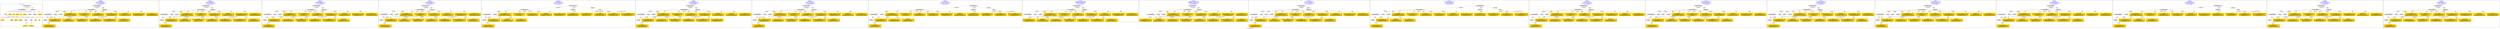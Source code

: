 digraph n0 {
fontcolor="blue"
remincross="true"
label="s26-s-san-francisco-moma.json"
subgraph cluster_0 {
label="1-correct model"
n2[style="filled",color="white",fillcolor="lightgray",label="CulturalHeritageObject1"];
n3[style="filled",color="white",fillcolor="lightgray",label="Person1"];
n4[shape="plaintext",style="filled",fillcolor="gold",label="dimensions"];
n5[shape="plaintext",style="filled",fillcolor="gold",label="credit"];
n6[shape="plaintext",style="filled",fillcolor="gold",label="copyright"];
n7[shape="plaintext",style="filled",fillcolor="gold",label="title"];
n8[shape="plaintext",style="filled",fillcolor="gold",label="accession-id"];
n9[style="filled",color="white",fillcolor="lightgray",label="Concept1"];
n10[style="filled",color="white",fillcolor="lightgray",label="Document1"];
n11[shape="plaintext",style="filled",fillcolor="gold",label="nationality"];
n12[shape="plaintext",style="filled",fillcolor="gold",label="birthYear"];
n13[shape="plaintext",style="filled",fillcolor="gold",label="deathYear"];
n14[shape="plaintext",style="filled",fillcolor="gold",label="artistName"];
n15[style="filled",color="white",fillcolor="lightgray",label="Place1"];
n16[style="filled",color="white",fillcolor="lightgray",label="Place2"];
n17[shape="plaintext",style="filled",fillcolor="gold",label="birthPlaceLabel"];
n18[shape="plaintext",style="filled",fillcolor="gold",label="deathPlaceLabel"];
n19[style="filled",color="white",fillcolor="lightgray",label="EuropeanaAggregation1"];
n20[style="filled",color="white",fillcolor="lightgray",label="WebResource1"];
n21[shape="plaintext",style="filled",fillcolor="gold",label="image-URL"];
n22[shape="plaintext",style="filled",fillcolor="gold",label="type"];
n23[shape="plaintext",style="filled",fillcolor="gold",label="url"];
}
subgraph cluster_1 {
label="candidate 0\nlink coherence:0.95\nnode coherence:0.95\nconfidence:0.5305164439902104\nmapping score:0.5887435765681653\ncost:118.99998\n-precision:0.5-recall:0.48"
n25[style="filled",color="white",fillcolor="lightgray",label="CulturalHeritageObject1"];
n26[style="filled",color="white",fillcolor="lightgray",label="CulturalHeritageObject2"];
n27[style="filled",color="white",fillcolor="lightgray",label="Person1"];
n28[style="filled",color="white",fillcolor="lightgray",label="Document1"];
n29[style="filled",color="white",fillcolor="lightgray",label="Document2"];
n30[style="filled",color="white",fillcolor="lightgray",label="EuropeanaAggregation1"];
n31[style="filled",color="white",fillcolor="lightgray",label="WebResource1"];
n32[shape="plaintext",style="filled",fillcolor="gold",label="type\n[CulturalHeritageObject,description,0.934]\n[Concept,prefLabel,0.031]\n[CulturalHeritageObject,provenance,0.028]\n[CulturalHeritageObject,title,0.006]"];
n33[shape="plaintext",style="filled",fillcolor="gold",label="accession-id\n[WebResource,classLink,0.655]\n[CulturalHeritageObject,provenance,0.161]\n[Person,nameOfThePerson,0.095]\n[CulturalHeritageObject,extent,0.088]"];
n34[shape="plaintext",style="filled",fillcolor="gold",label="artistName\n[CulturalHeritageObject,provenance,0.316]\n[Person,nameOfThePerson,0.315]\n[Document,classLink,0.232]\n[WebResource,classLink,0.137]"];
n35[shape="plaintext",style="filled",fillcolor="gold",label="image-URL\n[WebResource,classLink,0.553]\n[Document,classLink,0.374]\n[Person,nameOfThePerson,0.037]\n[CulturalHeritageObject,description,0.037]"];
n36[shape="plaintext",style="filled",fillcolor="gold",label="dimensions\n[CulturalHeritageObject,extent,0.915]\n[Person,nameOfThePerson,0.081]\n[CulturalHeritageObject,description,0.004]\n[CulturalHeritageObject,accessionNumber,0.0]"];
n37[shape="plaintext",style="filled",fillcolor="gold",label="copyright\n[CulturalHeritageObject,provenance,0.611]\n[Document,classLink,0.158]\n[Place,label,0.131]\n[Person,nameOfThePerson,0.1]"];
n38[shape="plaintext",style="filled",fillcolor="gold",label="deathYear\n[Person,dateOfDeath,0.824]\n[CulturalHeritageObject,created,0.132]\n[CulturalHeritageObject,provenance,0.029]\n[Person,dateOfBirth,0.014]"];
n39[shape="plaintext",style="filled",fillcolor="gold",label="deathPlaceLabel\n[Place,label,0.816]\n[Document,classLink,0.07]\n[CulturalHeritageObject,description,0.063]\n[CulturalHeritageObject,title,0.052]"];
n40[shape="plaintext",style="filled",fillcolor="gold",label="birthYear\n[Person,dateOfDeath,0.471]\n[CulturalHeritageObject,created,0.369]\n[Person,dateOfBirth,0.136]\n[CulturalHeritageObject,provenance,0.023]"];
n41[shape="plaintext",style="filled",fillcolor="gold",label="nationality\n[Person,countryAssociatedWithThePerson,0.738]\n[CulturalHeritageObject,provenance,0.12]\n[Concept,prefLabel,0.074]\n[CulturalHeritageObject,description,0.068]"];
n42[shape="plaintext",style="filled",fillcolor="gold",label="credit\n[CulturalHeritageObject,provenance,0.887]\n[Document,classLink,0.048]\n[CulturalHeritageObject,title,0.036]\n[Person,nameOfThePerson,0.03]"];
n43[shape="plaintext",style="filled",fillcolor="gold",label="birthPlaceLabel\n[Place,label,0.806]\n[CulturalHeritageObject,provenance,0.088]\n[Document,classLink,0.065]\n[CulturalHeritageObject,description,0.04]"];
n44[shape="plaintext",style="filled",fillcolor="gold",label="title\n[CulturalHeritageObject,description,0.352]\n[CulturalHeritageObject,title,0.289]\n[CulturalHeritageObject,provenance,0.184]\n[Document,classLink,0.175]"];
n45[shape="plaintext",style="filled",fillcolor="gold",label="url\n[Document,classLink,0.422]\n[WebResource,classLink,0.343]\n[CulturalHeritageObject,provenance,0.188]\n[Person,nameOfThePerson,0.047]"];
}
subgraph cluster_2 {
label="candidate 1\nlink coherence:0.95\nnode coherence:0.95\nconfidence:0.5138874535339738\nmapping score:0.5832005797494197\ncost:118.99998\n-precision:0.55-recall:0.52"
n47[style="filled",color="white",fillcolor="lightgray",label="CulturalHeritageObject1"];
n48[style="filled",color="white",fillcolor="lightgray",label="CulturalHeritageObject2"];
n49[style="filled",color="white",fillcolor="lightgray",label="Person1"];
n50[style="filled",color="white",fillcolor="lightgray",label="Document1"];
n51[style="filled",color="white",fillcolor="lightgray",label="Document2"];
n52[style="filled",color="white",fillcolor="lightgray",label="EuropeanaAggregation1"];
n53[style="filled",color="white",fillcolor="lightgray",label="WebResource1"];
n54[shape="plaintext",style="filled",fillcolor="gold",label="type\n[CulturalHeritageObject,description,0.934]\n[Concept,prefLabel,0.031]\n[CulturalHeritageObject,provenance,0.028]\n[CulturalHeritageObject,title,0.006]"];
n55[shape="plaintext",style="filled",fillcolor="gold",label="accession-id\n[WebResource,classLink,0.655]\n[CulturalHeritageObject,provenance,0.161]\n[Person,nameOfThePerson,0.095]\n[CulturalHeritageObject,extent,0.088]"];
n56[shape="plaintext",style="filled",fillcolor="gold",label="artistName\n[CulturalHeritageObject,provenance,0.316]\n[Person,nameOfThePerson,0.315]\n[Document,classLink,0.232]\n[WebResource,classLink,0.137]"];
n57[shape="plaintext",style="filled",fillcolor="gold",label="birthYear\n[Person,dateOfDeath,0.471]\n[CulturalHeritageObject,created,0.369]\n[Person,dateOfBirth,0.136]\n[CulturalHeritageObject,provenance,0.023]"];
n58[shape="plaintext",style="filled",fillcolor="gold",label="image-URL\n[WebResource,classLink,0.553]\n[Document,classLink,0.374]\n[Person,nameOfThePerson,0.037]\n[CulturalHeritageObject,description,0.037]"];
n59[shape="plaintext",style="filled",fillcolor="gold",label="dimensions\n[CulturalHeritageObject,extent,0.915]\n[Person,nameOfThePerson,0.081]\n[CulturalHeritageObject,description,0.004]\n[CulturalHeritageObject,accessionNumber,0.0]"];
n60[shape="plaintext",style="filled",fillcolor="gold",label="copyright\n[CulturalHeritageObject,provenance,0.611]\n[Document,classLink,0.158]\n[Place,label,0.131]\n[Person,nameOfThePerson,0.1]"];
n61[shape="plaintext",style="filled",fillcolor="gold",label="deathYear\n[Person,dateOfDeath,0.824]\n[CulturalHeritageObject,created,0.132]\n[CulturalHeritageObject,provenance,0.029]\n[Person,dateOfBirth,0.014]"];
n62[shape="plaintext",style="filled",fillcolor="gold",label="deathPlaceLabel\n[Place,label,0.816]\n[Document,classLink,0.07]\n[CulturalHeritageObject,description,0.063]\n[CulturalHeritageObject,title,0.052]"];
n63[shape="plaintext",style="filled",fillcolor="gold",label="nationality\n[Person,countryAssociatedWithThePerson,0.738]\n[CulturalHeritageObject,provenance,0.12]\n[Concept,prefLabel,0.074]\n[CulturalHeritageObject,description,0.068]"];
n64[shape="plaintext",style="filled",fillcolor="gold",label="credit\n[CulturalHeritageObject,provenance,0.887]\n[Document,classLink,0.048]\n[CulturalHeritageObject,title,0.036]\n[Person,nameOfThePerson,0.03]"];
n65[shape="plaintext",style="filled",fillcolor="gold",label="birthPlaceLabel\n[Place,label,0.806]\n[CulturalHeritageObject,provenance,0.088]\n[Document,classLink,0.065]\n[CulturalHeritageObject,description,0.04]"];
n66[shape="plaintext",style="filled",fillcolor="gold",label="title\n[CulturalHeritageObject,description,0.352]\n[CulturalHeritageObject,title,0.289]\n[CulturalHeritageObject,provenance,0.184]\n[Document,classLink,0.175]"];
n67[shape="plaintext",style="filled",fillcolor="gold",label="url\n[Document,classLink,0.422]\n[WebResource,classLink,0.343]\n[CulturalHeritageObject,provenance,0.188]\n[Person,nameOfThePerson,0.047]"];
}
subgraph cluster_3 {
label="candidate 10\nlink coherence:0.9\nnode coherence:0.9\nconfidence:0.5150094999418399\nmapping score:0.5669079285520419\ncost:217.99998\n-precision:0.5-recall:0.48"
n69[style="filled",color="white",fillcolor="lightgray",label="CulturalHeritageObject1"];
n70[style="filled",color="white",fillcolor="lightgray",label="CulturalHeritageObject2"];
n71[style="filled",color="white",fillcolor="lightgray",label="Person1"];
n72[style="filled",color="white",fillcolor="lightgray",label="Document1"];
n73[style="filled",color="white",fillcolor="lightgray",label="Document2"];
n74[style="filled",color="white",fillcolor="lightgray",label="EuropeanaAggregation1"];
n75[style="filled",color="white",fillcolor="lightgray",label="WebResource1"];
n76[shape="plaintext",style="filled",fillcolor="gold",label="type\n[CulturalHeritageObject,description,0.934]\n[Concept,prefLabel,0.031]\n[CulturalHeritageObject,provenance,0.028]\n[CulturalHeritageObject,title,0.006]"];
n77[shape="plaintext",style="filled",fillcolor="gold",label="accession-id\n[WebResource,classLink,0.655]\n[CulturalHeritageObject,provenance,0.161]\n[Person,nameOfThePerson,0.095]\n[CulturalHeritageObject,extent,0.088]"];
n78[shape="plaintext",style="filled",fillcolor="gold",label="artistName\n[CulturalHeritageObject,provenance,0.316]\n[Person,nameOfThePerson,0.315]\n[Document,classLink,0.232]\n[WebResource,classLink,0.137]"];
n79[shape="plaintext",style="filled",fillcolor="gold",label="dimensions\n[CulturalHeritageObject,extent,0.915]\n[Person,nameOfThePerson,0.081]\n[CulturalHeritageObject,description,0.004]\n[CulturalHeritageObject,accessionNumber,0.0]"];
n80[shape="plaintext",style="filled",fillcolor="gold",label="copyright\n[CulturalHeritageObject,provenance,0.611]\n[Document,classLink,0.158]\n[Place,label,0.131]\n[Person,nameOfThePerson,0.1]"];
n81[shape="plaintext",style="filled",fillcolor="gold",label="deathPlaceLabel\n[Place,label,0.816]\n[Document,classLink,0.07]\n[CulturalHeritageObject,description,0.063]\n[CulturalHeritageObject,title,0.052]"];
n82[shape="plaintext",style="filled",fillcolor="gold",label="deathYear\n[Person,dateOfDeath,0.824]\n[CulturalHeritageObject,created,0.132]\n[CulturalHeritageObject,provenance,0.029]\n[Person,dateOfBirth,0.014]"];
n83[shape="plaintext",style="filled",fillcolor="gold",label="birthYear\n[Person,dateOfDeath,0.471]\n[CulturalHeritageObject,created,0.369]\n[Person,dateOfBirth,0.136]\n[CulturalHeritageObject,provenance,0.023]"];
n84[shape="plaintext",style="filled",fillcolor="gold",label="nationality\n[Person,countryAssociatedWithThePerson,0.738]\n[CulturalHeritageObject,provenance,0.12]\n[Concept,prefLabel,0.074]\n[CulturalHeritageObject,description,0.068]"];
n85[shape="plaintext",style="filled",fillcolor="gold",label="credit\n[CulturalHeritageObject,provenance,0.887]\n[Document,classLink,0.048]\n[CulturalHeritageObject,title,0.036]\n[Person,nameOfThePerson,0.03]"];
n86[shape="plaintext",style="filled",fillcolor="gold",label="birthPlaceLabel\n[Place,label,0.806]\n[CulturalHeritageObject,provenance,0.088]\n[Document,classLink,0.065]\n[CulturalHeritageObject,description,0.04]"];
n87[shape="plaintext",style="filled",fillcolor="gold",label="title\n[CulturalHeritageObject,description,0.352]\n[CulturalHeritageObject,title,0.289]\n[CulturalHeritageObject,provenance,0.184]\n[Document,classLink,0.175]"];
n88[shape="plaintext",style="filled",fillcolor="gold",label="url\n[Document,classLink,0.422]\n[WebResource,classLink,0.343]\n[CulturalHeritageObject,provenance,0.188]\n[Person,nameOfThePerson,0.047]"];
n89[shape="plaintext",style="filled",fillcolor="gold",label="image-URL\n[WebResource,classLink,0.553]\n[Document,classLink,0.374]\n[Person,nameOfThePerson,0.037]\n[CulturalHeritageObject,description,0.037]"];
}
subgraph cluster_4 {
label="candidate 11\nlink coherence:0.9\nnode coherence:0.95\nconfidence:0.5138874535339738\nmapping score:0.5832005797494197\ncost:218.009982\n-precision:0.5-recall:0.48"
n91[style="filled",color="white",fillcolor="lightgray",label="CulturalHeritageObject1"];
n92[style="filled",color="white",fillcolor="lightgray",label="CulturalHeritageObject2"];
n93[style="filled",color="white",fillcolor="lightgray",label="Person1"];
n94[style="filled",color="white",fillcolor="lightgray",label="Document1"];
n95[style="filled",color="white",fillcolor="lightgray",label="Document2"];
n96[style="filled",color="white",fillcolor="lightgray",label="EuropeanaAggregation1"];
n97[style="filled",color="white",fillcolor="lightgray",label="WebResource1"];
n98[shape="plaintext",style="filled",fillcolor="gold",label="type\n[CulturalHeritageObject,description,0.934]\n[Concept,prefLabel,0.031]\n[CulturalHeritageObject,provenance,0.028]\n[CulturalHeritageObject,title,0.006]"];
n99[shape="plaintext",style="filled",fillcolor="gold",label="accession-id\n[WebResource,classLink,0.655]\n[CulturalHeritageObject,provenance,0.161]\n[Person,nameOfThePerson,0.095]\n[CulturalHeritageObject,extent,0.088]"];
n100[shape="plaintext",style="filled",fillcolor="gold",label="artistName\n[CulturalHeritageObject,provenance,0.316]\n[Person,nameOfThePerson,0.315]\n[Document,classLink,0.232]\n[WebResource,classLink,0.137]"];
n101[shape="plaintext",style="filled",fillcolor="gold",label="birthYear\n[Person,dateOfDeath,0.471]\n[CulturalHeritageObject,created,0.369]\n[Person,dateOfBirth,0.136]\n[CulturalHeritageObject,provenance,0.023]"];
n102[shape="plaintext",style="filled",fillcolor="gold",label="image-URL\n[WebResource,classLink,0.553]\n[Document,classLink,0.374]\n[Person,nameOfThePerson,0.037]\n[CulturalHeritageObject,description,0.037]"];
n103[shape="plaintext",style="filled",fillcolor="gold",label="dimensions\n[CulturalHeritageObject,extent,0.915]\n[Person,nameOfThePerson,0.081]\n[CulturalHeritageObject,description,0.004]\n[CulturalHeritageObject,accessionNumber,0.0]"];
n104[shape="plaintext",style="filled",fillcolor="gold",label="copyright\n[CulturalHeritageObject,provenance,0.611]\n[Document,classLink,0.158]\n[Place,label,0.131]\n[Person,nameOfThePerson,0.1]"];
n105[shape="plaintext",style="filled",fillcolor="gold",label="deathYear\n[Person,dateOfDeath,0.824]\n[CulturalHeritageObject,created,0.132]\n[CulturalHeritageObject,provenance,0.029]\n[Person,dateOfBirth,0.014]"];
n106[shape="plaintext",style="filled",fillcolor="gold",label="deathPlaceLabel\n[Place,label,0.816]\n[Document,classLink,0.07]\n[CulturalHeritageObject,description,0.063]\n[CulturalHeritageObject,title,0.052]"];
n107[shape="plaintext",style="filled",fillcolor="gold",label="nationality\n[Person,countryAssociatedWithThePerson,0.738]\n[CulturalHeritageObject,provenance,0.12]\n[Concept,prefLabel,0.074]\n[CulturalHeritageObject,description,0.068]"];
n108[shape="plaintext",style="filled",fillcolor="gold",label="credit\n[CulturalHeritageObject,provenance,0.887]\n[Document,classLink,0.048]\n[CulturalHeritageObject,title,0.036]\n[Person,nameOfThePerson,0.03]"];
n109[shape="plaintext",style="filled",fillcolor="gold",label="birthPlaceLabel\n[Place,label,0.806]\n[CulturalHeritageObject,provenance,0.088]\n[Document,classLink,0.065]\n[CulturalHeritageObject,description,0.04]"];
n110[shape="plaintext",style="filled",fillcolor="gold",label="title\n[CulturalHeritageObject,description,0.352]\n[CulturalHeritageObject,title,0.289]\n[CulturalHeritageObject,provenance,0.184]\n[Document,classLink,0.175]"];
n111[shape="plaintext",style="filled",fillcolor="gold",label="url\n[Document,classLink,0.422]\n[WebResource,classLink,0.343]\n[CulturalHeritageObject,provenance,0.188]\n[Person,nameOfThePerson,0.047]"];
}
subgraph cluster_5 {
label="candidate 12\nlink coherence:0.9\nnode coherence:0.95\nconfidence:0.5138874535339738\nmapping score:0.5832005797494197\ncost:218.010002\n-precision:0.5-recall:0.48"
n113[style="filled",color="white",fillcolor="lightgray",label="CulturalHeritageObject1"];
n114[style="filled",color="white",fillcolor="lightgray",label="CulturalHeritageObject2"];
n115[style="filled",color="white",fillcolor="lightgray",label="Document1"];
n116[style="filled",color="white",fillcolor="lightgray",label="Document2"];
n117[style="filled",color="white",fillcolor="lightgray",label="EuropeanaAggregation1"];
n118[style="filled",color="white",fillcolor="lightgray",label="WebResource1"];
n119[style="filled",color="white",fillcolor="lightgray",label="Person1"];
n120[shape="plaintext",style="filled",fillcolor="gold",label="type\n[CulturalHeritageObject,description,0.934]\n[Concept,prefLabel,0.031]\n[CulturalHeritageObject,provenance,0.028]\n[CulturalHeritageObject,title,0.006]"];
n121[shape="plaintext",style="filled",fillcolor="gold",label="accession-id\n[WebResource,classLink,0.655]\n[CulturalHeritageObject,provenance,0.161]\n[Person,nameOfThePerson,0.095]\n[CulturalHeritageObject,extent,0.088]"];
n122[shape="plaintext",style="filled",fillcolor="gold",label="artistName\n[CulturalHeritageObject,provenance,0.316]\n[Person,nameOfThePerson,0.315]\n[Document,classLink,0.232]\n[WebResource,classLink,0.137]"];
n123[shape="plaintext",style="filled",fillcolor="gold",label="birthYear\n[Person,dateOfDeath,0.471]\n[CulturalHeritageObject,created,0.369]\n[Person,dateOfBirth,0.136]\n[CulturalHeritageObject,provenance,0.023]"];
n124[shape="plaintext",style="filled",fillcolor="gold",label="image-URL\n[WebResource,classLink,0.553]\n[Document,classLink,0.374]\n[Person,nameOfThePerson,0.037]\n[CulturalHeritageObject,description,0.037]"];
n125[shape="plaintext",style="filled",fillcolor="gold",label="dimensions\n[CulturalHeritageObject,extent,0.915]\n[Person,nameOfThePerson,0.081]\n[CulturalHeritageObject,description,0.004]\n[CulturalHeritageObject,accessionNumber,0.0]"];
n126[shape="plaintext",style="filled",fillcolor="gold",label="copyright\n[CulturalHeritageObject,provenance,0.611]\n[Document,classLink,0.158]\n[Place,label,0.131]\n[Person,nameOfThePerson,0.1]"];
n127[shape="plaintext",style="filled",fillcolor="gold",label="deathYear\n[Person,dateOfDeath,0.824]\n[CulturalHeritageObject,created,0.132]\n[CulturalHeritageObject,provenance,0.029]\n[Person,dateOfBirth,0.014]"];
n128[shape="plaintext",style="filled",fillcolor="gold",label="deathPlaceLabel\n[Place,label,0.816]\n[Document,classLink,0.07]\n[CulturalHeritageObject,description,0.063]\n[CulturalHeritageObject,title,0.052]"];
n129[shape="plaintext",style="filled",fillcolor="gold",label="nationality\n[Person,countryAssociatedWithThePerson,0.738]\n[CulturalHeritageObject,provenance,0.12]\n[Concept,prefLabel,0.074]\n[CulturalHeritageObject,description,0.068]"];
n130[shape="plaintext",style="filled",fillcolor="gold",label="credit\n[CulturalHeritageObject,provenance,0.887]\n[Document,classLink,0.048]\n[CulturalHeritageObject,title,0.036]\n[Person,nameOfThePerson,0.03]"];
n131[shape="plaintext",style="filled",fillcolor="gold",label="birthPlaceLabel\n[Place,label,0.806]\n[CulturalHeritageObject,provenance,0.088]\n[Document,classLink,0.065]\n[CulturalHeritageObject,description,0.04]"];
n132[shape="plaintext",style="filled",fillcolor="gold",label="title\n[CulturalHeritageObject,description,0.352]\n[CulturalHeritageObject,title,0.289]\n[CulturalHeritageObject,provenance,0.184]\n[Document,classLink,0.175]"];
n133[shape="plaintext",style="filled",fillcolor="gold",label="url\n[Document,classLink,0.422]\n[WebResource,classLink,0.343]\n[CulturalHeritageObject,provenance,0.188]\n[Person,nameOfThePerson,0.047]"];
}
subgraph cluster_6 {
label="candidate 13\nlink coherence:0.9\nnode coherence:0.9\nconfidence:0.5055661952473557\nmapping score:0.5637601603205472\ncost:217.99998\n-precision:0.45-recall:0.43"
n135[style="filled",color="white",fillcolor="lightgray",label="CulturalHeritageObject1"];
n136[style="filled",color="white",fillcolor="lightgray",label="CulturalHeritageObject2"];
n137[style="filled",color="white",fillcolor="lightgray",label="Person1"];
n138[style="filled",color="white",fillcolor="lightgray",label="Document1"];
n139[style="filled",color="white",fillcolor="lightgray",label="Document2"];
n140[style="filled",color="white",fillcolor="lightgray",label="EuropeanaAggregation1"];
n141[style="filled",color="white",fillcolor="lightgray",label="WebResource1"];
n142[shape="plaintext",style="filled",fillcolor="gold",label="type\n[CulturalHeritageObject,description,0.934]\n[Concept,prefLabel,0.031]\n[CulturalHeritageObject,provenance,0.028]\n[CulturalHeritageObject,title,0.006]"];
n143[shape="plaintext",style="filled",fillcolor="gold",label="accession-id\n[WebResource,classLink,0.655]\n[CulturalHeritageObject,provenance,0.161]\n[Person,nameOfThePerson,0.095]\n[CulturalHeritageObject,extent,0.088]"];
n144[shape="plaintext",style="filled",fillcolor="gold",label="artistName\n[CulturalHeritageObject,provenance,0.316]\n[Person,nameOfThePerson,0.315]\n[Document,classLink,0.232]\n[WebResource,classLink,0.137]"];
n145[shape="plaintext",style="filled",fillcolor="gold",label="title\n[CulturalHeritageObject,description,0.352]\n[CulturalHeritageObject,title,0.289]\n[CulturalHeritageObject,provenance,0.184]\n[Document,classLink,0.175]"];
n146[shape="plaintext",style="filled",fillcolor="gold",label="dimensions\n[CulturalHeritageObject,extent,0.915]\n[Person,nameOfThePerson,0.081]\n[CulturalHeritageObject,description,0.004]\n[CulturalHeritageObject,accessionNumber,0.0]"];
n147[shape="plaintext",style="filled",fillcolor="gold",label="copyright\n[CulturalHeritageObject,provenance,0.611]\n[Document,classLink,0.158]\n[Place,label,0.131]\n[Person,nameOfThePerson,0.1]"];
n148[shape="plaintext",style="filled",fillcolor="gold",label="deathYear\n[Person,dateOfDeath,0.824]\n[CulturalHeritageObject,created,0.132]\n[CulturalHeritageObject,provenance,0.029]\n[Person,dateOfBirth,0.014]"];
n149[shape="plaintext",style="filled",fillcolor="gold",label="birthYear\n[Person,dateOfDeath,0.471]\n[CulturalHeritageObject,created,0.369]\n[Person,dateOfBirth,0.136]\n[CulturalHeritageObject,provenance,0.023]"];
n150[shape="plaintext",style="filled",fillcolor="gold",label="nationality\n[Person,countryAssociatedWithThePerson,0.738]\n[CulturalHeritageObject,provenance,0.12]\n[Concept,prefLabel,0.074]\n[CulturalHeritageObject,description,0.068]"];
n151[shape="plaintext",style="filled",fillcolor="gold",label="credit\n[CulturalHeritageObject,provenance,0.887]\n[Document,classLink,0.048]\n[CulturalHeritageObject,title,0.036]\n[Person,nameOfThePerson,0.03]"];
n152[shape="plaintext",style="filled",fillcolor="gold",label="birthPlaceLabel\n[Place,label,0.806]\n[CulturalHeritageObject,provenance,0.088]\n[Document,classLink,0.065]\n[CulturalHeritageObject,description,0.04]"];
n153[shape="plaintext",style="filled",fillcolor="gold",label="deathPlaceLabel\n[Place,label,0.816]\n[Document,classLink,0.07]\n[CulturalHeritageObject,description,0.063]\n[CulturalHeritageObject,title,0.052]"];
n154[shape="plaintext",style="filled",fillcolor="gold",label="url\n[Document,classLink,0.422]\n[WebResource,classLink,0.343]\n[CulturalHeritageObject,provenance,0.188]\n[Person,nameOfThePerson,0.047]"];
n155[shape="plaintext",style="filled",fillcolor="gold",label="image-URL\n[WebResource,classLink,0.553]\n[Document,classLink,0.374]\n[Person,nameOfThePerson,0.037]\n[CulturalHeritageObject,description,0.037]"];
}
subgraph cluster_7 {
label="candidate 14\nlink coherence:0.9\nnode coherence:0.95\nconfidence:0.4537415692261736\nmapping score:0.5631519516468196\ncost:218.009982\n-precision:0.4-recall:0.38"
n157[style="filled",color="white",fillcolor="lightgray",label="CulturalHeritageObject1"];
n158[style="filled",color="white",fillcolor="lightgray",label="CulturalHeritageObject2"];
n159[style="filled",color="white",fillcolor="lightgray",label="Person1"];
n160[style="filled",color="white",fillcolor="lightgray",label="Document1"];
n161[style="filled",color="white",fillcolor="lightgray",label="Document2"];
n162[style="filled",color="white",fillcolor="lightgray",label="EuropeanaAggregation1"];
n163[style="filled",color="white",fillcolor="lightgray",label="WebResource1"];
n164[shape="plaintext",style="filled",fillcolor="gold",label="accession-id\n[WebResource,classLink,0.655]\n[CulturalHeritageObject,provenance,0.161]\n[Person,nameOfThePerson,0.095]\n[CulturalHeritageObject,extent,0.088]"];
n165[shape="plaintext",style="filled",fillcolor="gold",label="artistName\n[CulturalHeritageObject,provenance,0.316]\n[Person,nameOfThePerson,0.315]\n[Document,classLink,0.232]\n[WebResource,classLink,0.137]"];
n166[shape="plaintext",style="filled",fillcolor="gold",label="birthPlaceLabel\n[Place,label,0.806]\n[CulturalHeritageObject,provenance,0.088]\n[Document,classLink,0.065]\n[CulturalHeritageObject,description,0.04]"];
n167[shape="plaintext",style="filled",fillcolor="gold",label="dimensions\n[CulturalHeritageObject,extent,0.915]\n[Person,nameOfThePerson,0.081]\n[CulturalHeritageObject,description,0.004]\n[CulturalHeritageObject,accessionNumber,0.0]"];
n168[shape="plaintext",style="filled",fillcolor="gold",label="copyright\n[CulturalHeritageObject,provenance,0.611]\n[Document,classLink,0.158]\n[Place,label,0.131]\n[Person,nameOfThePerson,0.1]"];
n169[shape="plaintext",style="filled",fillcolor="gold",label="deathYear\n[Person,dateOfDeath,0.824]\n[CulturalHeritageObject,created,0.132]\n[CulturalHeritageObject,provenance,0.029]\n[Person,dateOfBirth,0.014]"];
n170[shape="plaintext",style="filled",fillcolor="gold",label="type\n[CulturalHeritageObject,description,0.934]\n[Concept,prefLabel,0.031]\n[CulturalHeritageObject,provenance,0.028]\n[CulturalHeritageObject,title,0.006]"];
n171[shape="plaintext",style="filled",fillcolor="gold",label="birthYear\n[Person,dateOfDeath,0.471]\n[CulturalHeritageObject,created,0.369]\n[Person,dateOfBirth,0.136]\n[CulturalHeritageObject,provenance,0.023]"];
n172[shape="plaintext",style="filled",fillcolor="gold",label="nationality\n[Person,countryAssociatedWithThePerson,0.738]\n[CulturalHeritageObject,provenance,0.12]\n[Concept,prefLabel,0.074]\n[CulturalHeritageObject,description,0.068]"];
n173[shape="plaintext",style="filled",fillcolor="gold",label="credit\n[CulturalHeritageObject,provenance,0.887]\n[Document,classLink,0.048]\n[CulturalHeritageObject,title,0.036]\n[Person,nameOfThePerson,0.03]"];
n174[shape="plaintext",style="filled",fillcolor="gold",label="title\n[CulturalHeritageObject,description,0.352]\n[CulturalHeritageObject,title,0.289]\n[CulturalHeritageObject,provenance,0.184]\n[Document,classLink,0.175]"];
n175[shape="plaintext",style="filled",fillcolor="gold",label="deathPlaceLabel\n[Place,label,0.816]\n[Document,classLink,0.07]\n[CulturalHeritageObject,description,0.063]\n[CulturalHeritageObject,title,0.052]"];
n176[shape="plaintext",style="filled",fillcolor="gold",label="url\n[Document,classLink,0.422]\n[WebResource,classLink,0.343]\n[CulturalHeritageObject,provenance,0.188]\n[Person,nameOfThePerson,0.047]"];
n177[shape="plaintext",style="filled",fillcolor="gold",label="image-URL\n[WebResource,classLink,0.553]\n[Document,classLink,0.374]\n[Person,nameOfThePerson,0.037]\n[CulturalHeritageObject,description,0.037]"];
}
subgraph cluster_8 {
label="candidate 15\nlink coherence:0.9\nnode coherence:0.95\nconfidence:0.4537415692261736\nmapping score:0.5631519516468196\ncost:218.010002\n-precision:0.4-recall:0.38"
n179[style="filled",color="white",fillcolor="lightgray",label="CulturalHeritageObject1"];
n180[style="filled",color="white",fillcolor="lightgray",label="CulturalHeritageObject2"];
n181[style="filled",color="white",fillcolor="lightgray",label="Document1"];
n182[style="filled",color="white",fillcolor="lightgray",label="Document2"];
n183[style="filled",color="white",fillcolor="lightgray",label="EuropeanaAggregation1"];
n184[style="filled",color="white",fillcolor="lightgray",label="WebResource1"];
n185[style="filled",color="white",fillcolor="lightgray",label="Person1"];
n186[shape="plaintext",style="filled",fillcolor="gold",label="accession-id\n[WebResource,classLink,0.655]\n[CulturalHeritageObject,provenance,0.161]\n[Person,nameOfThePerson,0.095]\n[CulturalHeritageObject,extent,0.088]"];
n187[shape="plaintext",style="filled",fillcolor="gold",label="artistName\n[CulturalHeritageObject,provenance,0.316]\n[Person,nameOfThePerson,0.315]\n[Document,classLink,0.232]\n[WebResource,classLink,0.137]"];
n188[shape="plaintext",style="filled",fillcolor="gold",label="birthPlaceLabel\n[Place,label,0.806]\n[CulturalHeritageObject,provenance,0.088]\n[Document,classLink,0.065]\n[CulturalHeritageObject,description,0.04]"];
n189[shape="plaintext",style="filled",fillcolor="gold",label="dimensions\n[CulturalHeritageObject,extent,0.915]\n[Person,nameOfThePerson,0.081]\n[CulturalHeritageObject,description,0.004]\n[CulturalHeritageObject,accessionNumber,0.0]"];
n190[shape="plaintext",style="filled",fillcolor="gold",label="copyright\n[CulturalHeritageObject,provenance,0.611]\n[Document,classLink,0.158]\n[Place,label,0.131]\n[Person,nameOfThePerson,0.1]"];
n191[shape="plaintext",style="filled",fillcolor="gold",label="deathYear\n[Person,dateOfDeath,0.824]\n[CulturalHeritageObject,created,0.132]\n[CulturalHeritageObject,provenance,0.029]\n[Person,dateOfBirth,0.014]"];
n192[shape="plaintext",style="filled",fillcolor="gold",label="type\n[CulturalHeritageObject,description,0.934]\n[Concept,prefLabel,0.031]\n[CulturalHeritageObject,provenance,0.028]\n[CulturalHeritageObject,title,0.006]"];
n193[shape="plaintext",style="filled",fillcolor="gold",label="birthYear\n[Person,dateOfDeath,0.471]\n[CulturalHeritageObject,created,0.369]\n[Person,dateOfBirth,0.136]\n[CulturalHeritageObject,provenance,0.023]"];
n194[shape="plaintext",style="filled",fillcolor="gold",label="nationality\n[Person,countryAssociatedWithThePerson,0.738]\n[CulturalHeritageObject,provenance,0.12]\n[Concept,prefLabel,0.074]\n[CulturalHeritageObject,description,0.068]"];
n195[shape="plaintext",style="filled",fillcolor="gold",label="credit\n[CulturalHeritageObject,provenance,0.887]\n[Document,classLink,0.048]\n[CulturalHeritageObject,title,0.036]\n[Person,nameOfThePerson,0.03]"];
n196[shape="plaintext",style="filled",fillcolor="gold",label="title\n[CulturalHeritageObject,description,0.352]\n[CulturalHeritageObject,title,0.289]\n[CulturalHeritageObject,provenance,0.184]\n[Document,classLink,0.175]"];
n197[shape="plaintext",style="filled",fillcolor="gold",label="deathPlaceLabel\n[Place,label,0.816]\n[Document,classLink,0.07]\n[CulturalHeritageObject,description,0.063]\n[CulturalHeritageObject,title,0.052]"];
n198[shape="plaintext",style="filled",fillcolor="gold",label="url\n[Document,classLink,0.422]\n[WebResource,classLink,0.343]\n[CulturalHeritageObject,provenance,0.188]\n[Person,nameOfThePerson,0.047]"];
n199[shape="plaintext",style="filled",fillcolor="gold",label="image-URL\n[WebResource,classLink,0.553]\n[Document,classLink,0.374]\n[Person,nameOfThePerson,0.037]\n[CulturalHeritageObject,description,0.037]"];
}
subgraph cluster_9 {
label="candidate 16\nlink coherence:0.8947368421052632\nnode coherence:0.8947368421052632\nconfidence:0.5137540750274376\nmapping score:0.5766398295204241\ncost:216.99998\n-precision:0.53-recall:0.48"
n201[style="filled",color="white",fillcolor="lightgray",label="CulturalHeritageObject1"];
n202[style="filled",color="white",fillcolor="lightgray",label="CulturalHeritageObject2"];
n203[style="filled",color="white",fillcolor="lightgray",label="Person1"];
n204[style="filled",color="white",fillcolor="lightgray",label="Document1"];
n205[style="filled",color="white",fillcolor="lightgray",label="EuropeanaAggregation1"];
n206[style="filled",color="white",fillcolor="lightgray",label="WebResource1"];
n207[shape="plaintext",style="filled",fillcolor="gold",label="type\n[CulturalHeritageObject,description,0.934]\n[Concept,prefLabel,0.031]\n[CulturalHeritageObject,provenance,0.028]\n[CulturalHeritageObject,title,0.006]"];
n208[shape="plaintext",style="filled",fillcolor="gold",label="accession-id\n[WebResource,classLink,0.655]\n[CulturalHeritageObject,provenance,0.161]\n[Person,nameOfThePerson,0.095]\n[CulturalHeritageObject,extent,0.088]"];
n209[shape="plaintext",style="filled",fillcolor="gold",label="artistName\n[CulturalHeritageObject,provenance,0.316]\n[Person,nameOfThePerson,0.315]\n[Document,classLink,0.232]\n[WebResource,classLink,0.137]"];
n210[shape="plaintext",style="filled",fillcolor="gold",label="image-URL\n[WebResource,classLink,0.553]\n[Document,classLink,0.374]\n[Person,nameOfThePerson,0.037]\n[CulturalHeritageObject,description,0.037]"];
n211[shape="plaintext",style="filled",fillcolor="gold",label="dimensions\n[CulturalHeritageObject,extent,0.915]\n[Person,nameOfThePerson,0.081]\n[CulturalHeritageObject,description,0.004]\n[CulturalHeritageObject,accessionNumber,0.0]"];
n212[shape="plaintext",style="filled",fillcolor="gold",label="copyright\n[CulturalHeritageObject,provenance,0.611]\n[Document,classLink,0.158]\n[Place,label,0.131]\n[Person,nameOfThePerson,0.1]"];
n213[shape="plaintext",style="filled",fillcolor="gold",label="deathYear\n[Person,dateOfDeath,0.824]\n[CulturalHeritageObject,created,0.132]\n[CulturalHeritageObject,provenance,0.029]\n[Person,dateOfBirth,0.014]"];
n214[shape="plaintext",style="filled",fillcolor="gold",label="deathPlaceLabel\n[Place,label,0.816]\n[Document,classLink,0.07]\n[CulturalHeritageObject,description,0.063]\n[CulturalHeritageObject,title,0.052]"];
n215[shape="plaintext",style="filled",fillcolor="gold",label="birthYear\n[Person,dateOfDeath,0.471]\n[CulturalHeritageObject,created,0.369]\n[Person,dateOfBirth,0.136]\n[CulturalHeritageObject,provenance,0.023]"];
n216[shape="plaintext",style="filled",fillcolor="gold",label="nationality\n[Person,countryAssociatedWithThePerson,0.738]\n[CulturalHeritageObject,provenance,0.12]\n[Concept,prefLabel,0.074]\n[CulturalHeritageObject,description,0.068]"];
n217[shape="plaintext",style="filled",fillcolor="gold",label="credit\n[CulturalHeritageObject,provenance,0.887]\n[Document,classLink,0.048]\n[CulturalHeritageObject,title,0.036]\n[Person,nameOfThePerson,0.03]"];
n218[shape="plaintext",style="filled",fillcolor="gold",label="birthPlaceLabel\n[Place,label,0.806]\n[CulturalHeritageObject,provenance,0.088]\n[Document,classLink,0.065]\n[CulturalHeritageObject,description,0.04]"];
n219[shape="plaintext",style="filled",fillcolor="gold",label="title\n[CulturalHeritageObject,description,0.352]\n[CulturalHeritageObject,title,0.289]\n[CulturalHeritageObject,provenance,0.184]\n[Document,classLink,0.175]"];
n220[shape="plaintext",style="filled",fillcolor="gold",label="url\n[Document,classLink,0.422]\n[WebResource,classLink,0.343]\n[CulturalHeritageObject,provenance,0.188]\n[Person,nameOfThePerson,0.047]"];
}
subgraph cluster_10 {
label="candidate 17\nlink coherence:0.8947368421052632\nnode coherence:0.8947368421052632\nconfidence:0.49712508457120114\nmapping score:0.5710968327016785\ncost:216.99998\n-precision:0.58-recall:0.52"
n222[style="filled",color="white",fillcolor="lightgray",label="CulturalHeritageObject1"];
n223[style="filled",color="white",fillcolor="lightgray",label="CulturalHeritageObject2"];
n224[style="filled",color="white",fillcolor="lightgray",label="Person1"];
n225[style="filled",color="white",fillcolor="lightgray",label="Document1"];
n226[style="filled",color="white",fillcolor="lightgray",label="EuropeanaAggregation1"];
n227[style="filled",color="white",fillcolor="lightgray",label="WebResource1"];
n228[shape="plaintext",style="filled",fillcolor="gold",label="type\n[CulturalHeritageObject,description,0.934]\n[Concept,prefLabel,0.031]\n[CulturalHeritageObject,provenance,0.028]\n[CulturalHeritageObject,title,0.006]"];
n229[shape="plaintext",style="filled",fillcolor="gold",label="accession-id\n[WebResource,classLink,0.655]\n[CulturalHeritageObject,provenance,0.161]\n[Person,nameOfThePerson,0.095]\n[CulturalHeritageObject,extent,0.088]"];
n230[shape="plaintext",style="filled",fillcolor="gold",label="artistName\n[CulturalHeritageObject,provenance,0.316]\n[Person,nameOfThePerson,0.315]\n[Document,classLink,0.232]\n[WebResource,classLink,0.137]"];
n231[shape="plaintext",style="filled",fillcolor="gold",label="birthYear\n[Person,dateOfDeath,0.471]\n[CulturalHeritageObject,created,0.369]\n[Person,dateOfBirth,0.136]\n[CulturalHeritageObject,provenance,0.023]"];
n232[shape="plaintext",style="filled",fillcolor="gold",label="image-URL\n[WebResource,classLink,0.553]\n[Document,classLink,0.374]\n[Person,nameOfThePerson,0.037]\n[CulturalHeritageObject,description,0.037]"];
n233[shape="plaintext",style="filled",fillcolor="gold",label="dimensions\n[CulturalHeritageObject,extent,0.915]\n[Person,nameOfThePerson,0.081]\n[CulturalHeritageObject,description,0.004]\n[CulturalHeritageObject,accessionNumber,0.0]"];
n234[shape="plaintext",style="filled",fillcolor="gold",label="copyright\n[CulturalHeritageObject,provenance,0.611]\n[Document,classLink,0.158]\n[Place,label,0.131]\n[Person,nameOfThePerson,0.1]"];
n235[shape="plaintext",style="filled",fillcolor="gold",label="deathYear\n[Person,dateOfDeath,0.824]\n[CulturalHeritageObject,created,0.132]\n[CulturalHeritageObject,provenance,0.029]\n[Person,dateOfBirth,0.014]"];
n236[shape="plaintext",style="filled",fillcolor="gold",label="deathPlaceLabel\n[Place,label,0.816]\n[Document,classLink,0.07]\n[CulturalHeritageObject,description,0.063]\n[CulturalHeritageObject,title,0.052]"];
n237[shape="plaintext",style="filled",fillcolor="gold",label="nationality\n[Person,countryAssociatedWithThePerson,0.738]\n[CulturalHeritageObject,provenance,0.12]\n[Concept,prefLabel,0.074]\n[CulturalHeritageObject,description,0.068]"];
n238[shape="plaintext",style="filled",fillcolor="gold",label="credit\n[CulturalHeritageObject,provenance,0.887]\n[Document,classLink,0.048]\n[CulturalHeritageObject,title,0.036]\n[Person,nameOfThePerson,0.03]"];
n239[shape="plaintext",style="filled",fillcolor="gold",label="birthPlaceLabel\n[Place,label,0.806]\n[CulturalHeritageObject,provenance,0.088]\n[Document,classLink,0.065]\n[CulturalHeritageObject,description,0.04]"];
n240[shape="plaintext",style="filled",fillcolor="gold",label="title\n[CulturalHeritageObject,description,0.352]\n[CulturalHeritageObject,title,0.289]\n[CulturalHeritageObject,provenance,0.184]\n[Document,classLink,0.175]"];
n241[shape="plaintext",style="filled",fillcolor="gold",label="url\n[Document,classLink,0.422]\n[WebResource,classLink,0.343]\n[CulturalHeritageObject,provenance,0.188]\n[Person,nameOfThePerson,0.047]"];
}
subgraph cluster_11 {
label="candidate 18\nlink coherence:0.8571428571428571\nnode coherence:0.95\nconfidence:0.5305164439902104\nmapping score:0.5887435765681653\ncost:219.009982\n-precision:0.48-recall:0.48"
n243[style="filled",color="white",fillcolor="lightgray",label="CulturalHeritageObject1"];
n244[style="filled",color="white",fillcolor="lightgray",label="CulturalHeritageObject2"];
n245[style="filled",color="white",fillcolor="lightgray",label="Person1"];
n246[style="filled",color="white",fillcolor="lightgray",label="Concept1"];
n247[style="filled",color="white",fillcolor="lightgray",label="Document1"];
n248[style="filled",color="white",fillcolor="lightgray",label="Document2"];
n249[style="filled",color="white",fillcolor="lightgray",label="EuropeanaAggregation1"];
n250[style="filled",color="white",fillcolor="lightgray",label="WebResource1"];
n251[shape="plaintext",style="filled",fillcolor="gold",label="type\n[CulturalHeritageObject,description,0.934]\n[Concept,prefLabel,0.031]\n[CulturalHeritageObject,provenance,0.028]\n[CulturalHeritageObject,title,0.006]"];
n252[shape="plaintext",style="filled",fillcolor="gold",label="accession-id\n[WebResource,classLink,0.655]\n[CulturalHeritageObject,provenance,0.161]\n[Person,nameOfThePerson,0.095]\n[CulturalHeritageObject,extent,0.088]"];
n253[shape="plaintext",style="filled",fillcolor="gold",label="artistName\n[CulturalHeritageObject,provenance,0.316]\n[Person,nameOfThePerson,0.315]\n[Document,classLink,0.232]\n[WebResource,classLink,0.137]"];
n254[shape="plaintext",style="filled",fillcolor="gold",label="image-URL\n[WebResource,classLink,0.553]\n[Document,classLink,0.374]\n[Person,nameOfThePerson,0.037]\n[CulturalHeritageObject,description,0.037]"];
n255[shape="plaintext",style="filled",fillcolor="gold",label="dimensions\n[CulturalHeritageObject,extent,0.915]\n[Person,nameOfThePerson,0.081]\n[CulturalHeritageObject,description,0.004]\n[CulturalHeritageObject,accessionNumber,0.0]"];
n256[shape="plaintext",style="filled",fillcolor="gold",label="copyright\n[CulturalHeritageObject,provenance,0.611]\n[Document,classLink,0.158]\n[Place,label,0.131]\n[Person,nameOfThePerson,0.1]"];
n257[shape="plaintext",style="filled",fillcolor="gold",label="deathYear\n[Person,dateOfDeath,0.824]\n[CulturalHeritageObject,created,0.132]\n[CulturalHeritageObject,provenance,0.029]\n[Person,dateOfBirth,0.014]"];
n258[shape="plaintext",style="filled",fillcolor="gold",label="deathPlaceLabel\n[Place,label,0.816]\n[Document,classLink,0.07]\n[CulturalHeritageObject,description,0.063]\n[CulturalHeritageObject,title,0.052]"];
n259[shape="plaintext",style="filled",fillcolor="gold",label="birthYear\n[Person,dateOfDeath,0.471]\n[CulturalHeritageObject,created,0.369]\n[Person,dateOfBirth,0.136]\n[CulturalHeritageObject,provenance,0.023]"];
n260[shape="plaintext",style="filled",fillcolor="gold",label="nationality\n[Person,countryAssociatedWithThePerson,0.738]\n[CulturalHeritageObject,provenance,0.12]\n[Concept,prefLabel,0.074]\n[CulturalHeritageObject,description,0.068]"];
n261[shape="plaintext",style="filled",fillcolor="gold",label="credit\n[CulturalHeritageObject,provenance,0.887]\n[Document,classLink,0.048]\n[CulturalHeritageObject,title,0.036]\n[Person,nameOfThePerson,0.03]"];
n262[shape="plaintext",style="filled",fillcolor="gold",label="birthPlaceLabel\n[Place,label,0.806]\n[CulturalHeritageObject,provenance,0.088]\n[Document,classLink,0.065]\n[CulturalHeritageObject,description,0.04]"];
n263[shape="plaintext",style="filled",fillcolor="gold",label="title\n[CulturalHeritageObject,description,0.352]\n[CulturalHeritageObject,title,0.289]\n[CulturalHeritageObject,provenance,0.184]\n[Document,classLink,0.175]"];
n264[shape="plaintext",style="filled",fillcolor="gold",label="url\n[Document,classLink,0.422]\n[WebResource,classLink,0.343]\n[CulturalHeritageObject,provenance,0.188]\n[Person,nameOfThePerson,0.047]"];
}
subgraph cluster_12 {
label="candidate 19\nlink coherence:0.8571428571428571\nnode coherence:0.95\nconfidence:0.5305164439902104\nmapping score:0.5887435765681653\ncost:219.010002\n-precision:0.43-recall:0.43"
n266[style="filled",color="white",fillcolor="lightgray",label="CulturalHeritageObject1"];
n267[style="filled",color="white",fillcolor="lightgray",label="CulturalHeritageObject2"];
n268[style="filled",color="white",fillcolor="lightgray",label="Concept1"];
n269[style="filled",color="white",fillcolor="lightgray",label="Document1"];
n270[style="filled",color="white",fillcolor="lightgray",label="Document2"];
n271[style="filled",color="white",fillcolor="lightgray",label="EuropeanaAggregation1"];
n272[style="filled",color="white",fillcolor="lightgray",label="WebResource1"];
n273[style="filled",color="white",fillcolor="lightgray",label="Person1"];
n274[shape="plaintext",style="filled",fillcolor="gold",label="type\n[CulturalHeritageObject,description,0.934]\n[Concept,prefLabel,0.031]\n[CulturalHeritageObject,provenance,0.028]\n[CulturalHeritageObject,title,0.006]"];
n275[shape="plaintext",style="filled",fillcolor="gold",label="accession-id\n[WebResource,classLink,0.655]\n[CulturalHeritageObject,provenance,0.161]\n[Person,nameOfThePerson,0.095]\n[CulturalHeritageObject,extent,0.088]"];
n276[shape="plaintext",style="filled",fillcolor="gold",label="artistName\n[CulturalHeritageObject,provenance,0.316]\n[Person,nameOfThePerson,0.315]\n[Document,classLink,0.232]\n[WebResource,classLink,0.137]"];
n277[shape="plaintext",style="filled",fillcolor="gold",label="image-URL\n[WebResource,classLink,0.553]\n[Document,classLink,0.374]\n[Person,nameOfThePerson,0.037]\n[CulturalHeritageObject,description,0.037]"];
n278[shape="plaintext",style="filled",fillcolor="gold",label="dimensions\n[CulturalHeritageObject,extent,0.915]\n[Person,nameOfThePerson,0.081]\n[CulturalHeritageObject,description,0.004]\n[CulturalHeritageObject,accessionNumber,0.0]"];
n279[shape="plaintext",style="filled",fillcolor="gold",label="copyright\n[CulturalHeritageObject,provenance,0.611]\n[Document,classLink,0.158]\n[Place,label,0.131]\n[Person,nameOfThePerson,0.1]"];
n280[shape="plaintext",style="filled",fillcolor="gold",label="deathYear\n[Person,dateOfDeath,0.824]\n[CulturalHeritageObject,created,0.132]\n[CulturalHeritageObject,provenance,0.029]\n[Person,dateOfBirth,0.014]"];
n281[shape="plaintext",style="filled",fillcolor="gold",label="deathPlaceLabel\n[Place,label,0.816]\n[Document,classLink,0.07]\n[CulturalHeritageObject,description,0.063]\n[CulturalHeritageObject,title,0.052]"];
n282[shape="plaintext",style="filled",fillcolor="gold",label="birthYear\n[Person,dateOfDeath,0.471]\n[CulturalHeritageObject,created,0.369]\n[Person,dateOfBirth,0.136]\n[CulturalHeritageObject,provenance,0.023]"];
n283[shape="plaintext",style="filled",fillcolor="gold",label="nationality\n[Person,countryAssociatedWithThePerson,0.738]\n[CulturalHeritageObject,provenance,0.12]\n[Concept,prefLabel,0.074]\n[CulturalHeritageObject,description,0.068]"];
n284[shape="plaintext",style="filled",fillcolor="gold",label="credit\n[CulturalHeritageObject,provenance,0.887]\n[Document,classLink,0.048]\n[CulturalHeritageObject,title,0.036]\n[Person,nameOfThePerson,0.03]"];
n285[shape="plaintext",style="filled",fillcolor="gold",label="birthPlaceLabel\n[Place,label,0.806]\n[CulturalHeritageObject,provenance,0.088]\n[Document,classLink,0.065]\n[CulturalHeritageObject,description,0.04]"];
n286[shape="plaintext",style="filled",fillcolor="gold",label="title\n[CulturalHeritageObject,description,0.352]\n[CulturalHeritageObject,title,0.289]\n[CulturalHeritageObject,provenance,0.184]\n[Document,classLink,0.175]"];
n287[shape="plaintext",style="filled",fillcolor="gold",label="url\n[Document,classLink,0.422]\n[WebResource,classLink,0.343]\n[CulturalHeritageObject,provenance,0.188]\n[Person,nameOfThePerson,0.047]"];
}
subgraph cluster_13 {
label="candidate 2\nlink coherence:0.95\nnode coherence:0.95\nconfidence:0.4537415692261736\nmapping score:0.5631519516468196\ncost:118.99998\n-precision:0.45-recall:0.43"
n289[style="filled",color="white",fillcolor="lightgray",label="CulturalHeritageObject1"];
n290[style="filled",color="white",fillcolor="lightgray",label="CulturalHeritageObject2"];
n291[style="filled",color="white",fillcolor="lightgray",label="Person1"];
n292[style="filled",color="white",fillcolor="lightgray",label="Document1"];
n293[style="filled",color="white",fillcolor="lightgray",label="Document2"];
n294[style="filled",color="white",fillcolor="lightgray",label="EuropeanaAggregation1"];
n295[style="filled",color="white",fillcolor="lightgray",label="WebResource1"];
n296[shape="plaintext",style="filled",fillcolor="gold",label="accession-id\n[WebResource,classLink,0.655]\n[CulturalHeritageObject,provenance,0.161]\n[Person,nameOfThePerson,0.095]\n[CulturalHeritageObject,extent,0.088]"];
n297[shape="plaintext",style="filled",fillcolor="gold",label="artistName\n[CulturalHeritageObject,provenance,0.316]\n[Person,nameOfThePerson,0.315]\n[Document,classLink,0.232]\n[WebResource,classLink,0.137]"];
n298[shape="plaintext",style="filled",fillcolor="gold",label="birthPlaceLabel\n[Place,label,0.806]\n[CulturalHeritageObject,provenance,0.088]\n[Document,classLink,0.065]\n[CulturalHeritageObject,description,0.04]"];
n299[shape="plaintext",style="filled",fillcolor="gold",label="dimensions\n[CulturalHeritageObject,extent,0.915]\n[Person,nameOfThePerson,0.081]\n[CulturalHeritageObject,description,0.004]\n[CulturalHeritageObject,accessionNumber,0.0]"];
n300[shape="plaintext",style="filled",fillcolor="gold",label="copyright\n[CulturalHeritageObject,provenance,0.611]\n[Document,classLink,0.158]\n[Place,label,0.131]\n[Person,nameOfThePerson,0.1]"];
n301[shape="plaintext",style="filled",fillcolor="gold",label="deathYear\n[Person,dateOfDeath,0.824]\n[CulturalHeritageObject,created,0.132]\n[CulturalHeritageObject,provenance,0.029]\n[Person,dateOfBirth,0.014]"];
n302[shape="plaintext",style="filled",fillcolor="gold",label="type\n[CulturalHeritageObject,description,0.934]\n[Concept,prefLabel,0.031]\n[CulturalHeritageObject,provenance,0.028]\n[CulturalHeritageObject,title,0.006]"];
n303[shape="plaintext",style="filled",fillcolor="gold",label="birthYear\n[Person,dateOfDeath,0.471]\n[CulturalHeritageObject,created,0.369]\n[Person,dateOfBirth,0.136]\n[CulturalHeritageObject,provenance,0.023]"];
n304[shape="plaintext",style="filled",fillcolor="gold",label="nationality\n[Person,countryAssociatedWithThePerson,0.738]\n[CulturalHeritageObject,provenance,0.12]\n[Concept,prefLabel,0.074]\n[CulturalHeritageObject,description,0.068]"];
n305[shape="plaintext",style="filled",fillcolor="gold",label="credit\n[CulturalHeritageObject,provenance,0.887]\n[Document,classLink,0.048]\n[CulturalHeritageObject,title,0.036]\n[Person,nameOfThePerson,0.03]"];
n306[shape="plaintext",style="filled",fillcolor="gold",label="title\n[CulturalHeritageObject,description,0.352]\n[CulturalHeritageObject,title,0.289]\n[CulturalHeritageObject,provenance,0.184]\n[Document,classLink,0.175]"];
n307[shape="plaintext",style="filled",fillcolor="gold",label="deathPlaceLabel\n[Place,label,0.816]\n[Document,classLink,0.07]\n[CulturalHeritageObject,description,0.063]\n[CulturalHeritageObject,title,0.052]"];
n308[shape="plaintext",style="filled",fillcolor="gold",label="url\n[Document,classLink,0.422]\n[WebResource,classLink,0.343]\n[CulturalHeritageObject,provenance,0.188]\n[Person,nameOfThePerson,0.047]"];
n309[shape="plaintext",style="filled",fillcolor="gold",label="image-URL\n[WebResource,classLink,0.553]\n[Document,classLink,0.374]\n[Person,nameOfThePerson,0.037]\n[CulturalHeritageObject,description,0.037]"];
}
subgraph cluster_14 {
label="candidate 3\nlink coherence:0.9047619047619048\nnode coherence:0.95\nconfidence:0.5305164439902104\nmapping score:0.5887435765681653\ncost:119.99998\n-precision:0.48-recall:0.48"
n311[style="filled",color="white",fillcolor="lightgray",label="CulturalHeritageObject1"];
n312[style="filled",color="white",fillcolor="lightgray",label="CulturalHeritageObject2"];
n313[style="filled",color="white",fillcolor="lightgray",label="Person1"];
n314[style="filled",color="white",fillcolor="lightgray",label="Concept1"];
n315[style="filled",color="white",fillcolor="lightgray",label="Document1"];
n316[style="filled",color="white",fillcolor="lightgray",label="Document2"];
n317[style="filled",color="white",fillcolor="lightgray",label="EuropeanaAggregation1"];
n318[style="filled",color="white",fillcolor="lightgray",label="WebResource1"];
n319[shape="plaintext",style="filled",fillcolor="gold",label="type\n[CulturalHeritageObject,description,0.934]\n[Concept,prefLabel,0.031]\n[CulturalHeritageObject,provenance,0.028]\n[CulturalHeritageObject,title,0.006]"];
n320[shape="plaintext",style="filled",fillcolor="gold",label="accession-id\n[WebResource,classLink,0.655]\n[CulturalHeritageObject,provenance,0.161]\n[Person,nameOfThePerson,0.095]\n[CulturalHeritageObject,extent,0.088]"];
n321[shape="plaintext",style="filled",fillcolor="gold",label="artistName\n[CulturalHeritageObject,provenance,0.316]\n[Person,nameOfThePerson,0.315]\n[Document,classLink,0.232]\n[WebResource,classLink,0.137]"];
n322[shape="plaintext",style="filled",fillcolor="gold",label="image-URL\n[WebResource,classLink,0.553]\n[Document,classLink,0.374]\n[Person,nameOfThePerson,0.037]\n[CulturalHeritageObject,description,0.037]"];
n323[shape="plaintext",style="filled",fillcolor="gold",label="dimensions\n[CulturalHeritageObject,extent,0.915]\n[Person,nameOfThePerson,0.081]\n[CulturalHeritageObject,description,0.004]\n[CulturalHeritageObject,accessionNumber,0.0]"];
n324[shape="plaintext",style="filled",fillcolor="gold",label="copyright\n[CulturalHeritageObject,provenance,0.611]\n[Document,classLink,0.158]\n[Place,label,0.131]\n[Person,nameOfThePerson,0.1]"];
n325[shape="plaintext",style="filled",fillcolor="gold",label="deathYear\n[Person,dateOfDeath,0.824]\n[CulturalHeritageObject,created,0.132]\n[CulturalHeritageObject,provenance,0.029]\n[Person,dateOfBirth,0.014]"];
n326[shape="plaintext",style="filled",fillcolor="gold",label="deathPlaceLabel\n[Place,label,0.816]\n[Document,classLink,0.07]\n[CulturalHeritageObject,description,0.063]\n[CulturalHeritageObject,title,0.052]"];
n327[shape="plaintext",style="filled",fillcolor="gold",label="birthYear\n[Person,dateOfDeath,0.471]\n[CulturalHeritageObject,created,0.369]\n[Person,dateOfBirth,0.136]\n[CulturalHeritageObject,provenance,0.023]"];
n328[shape="plaintext",style="filled",fillcolor="gold",label="nationality\n[Person,countryAssociatedWithThePerson,0.738]\n[CulturalHeritageObject,provenance,0.12]\n[Concept,prefLabel,0.074]\n[CulturalHeritageObject,description,0.068]"];
n329[shape="plaintext",style="filled",fillcolor="gold",label="credit\n[CulturalHeritageObject,provenance,0.887]\n[Document,classLink,0.048]\n[CulturalHeritageObject,title,0.036]\n[Person,nameOfThePerson,0.03]"];
n330[shape="plaintext",style="filled",fillcolor="gold",label="birthPlaceLabel\n[Place,label,0.806]\n[CulturalHeritageObject,provenance,0.088]\n[Document,classLink,0.065]\n[CulturalHeritageObject,description,0.04]"];
n331[shape="plaintext",style="filled",fillcolor="gold",label="title\n[CulturalHeritageObject,description,0.352]\n[CulturalHeritageObject,title,0.289]\n[CulturalHeritageObject,provenance,0.184]\n[Document,classLink,0.175]"];
n332[shape="plaintext",style="filled",fillcolor="gold",label="url\n[Document,classLink,0.422]\n[WebResource,classLink,0.343]\n[CulturalHeritageObject,provenance,0.188]\n[Person,nameOfThePerson,0.047]"];
}
subgraph cluster_15 {
label="candidate 4\nlink coherence:0.9047619047619048\nnode coherence:0.95\nconfidence:0.5138874535339738\nmapping score:0.5832005797494197\ncost:119.99998\n-precision:0.52-recall:0.52"
n334[style="filled",color="white",fillcolor="lightgray",label="CulturalHeritageObject1"];
n335[style="filled",color="white",fillcolor="lightgray",label="CulturalHeritageObject2"];
n336[style="filled",color="white",fillcolor="lightgray",label="Person1"];
n337[style="filled",color="white",fillcolor="lightgray",label="Concept1"];
n338[style="filled",color="white",fillcolor="lightgray",label="Document1"];
n339[style="filled",color="white",fillcolor="lightgray",label="Document2"];
n340[style="filled",color="white",fillcolor="lightgray",label="EuropeanaAggregation1"];
n341[style="filled",color="white",fillcolor="lightgray",label="WebResource1"];
n342[shape="plaintext",style="filled",fillcolor="gold",label="type\n[CulturalHeritageObject,description,0.934]\n[Concept,prefLabel,0.031]\n[CulturalHeritageObject,provenance,0.028]\n[CulturalHeritageObject,title,0.006]"];
n343[shape="plaintext",style="filled",fillcolor="gold",label="accession-id\n[WebResource,classLink,0.655]\n[CulturalHeritageObject,provenance,0.161]\n[Person,nameOfThePerson,0.095]\n[CulturalHeritageObject,extent,0.088]"];
n344[shape="plaintext",style="filled",fillcolor="gold",label="artistName\n[CulturalHeritageObject,provenance,0.316]\n[Person,nameOfThePerson,0.315]\n[Document,classLink,0.232]\n[WebResource,classLink,0.137]"];
n345[shape="plaintext",style="filled",fillcolor="gold",label="birthYear\n[Person,dateOfDeath,0.471]\n[CulturalHeritageObject,created,0.369]\n[Person,dateOfBirth,0.136]\n[CulturalHeritageObject,provenance,0.023]"];
n346[shape="plaintext",style="filled",fillcolor="gold",label="image-URL\n[WebResource,classLink,0.553]\n[Document,classLink,0.374]\n[Person,nameOfThePerson,0.037]\n[CulturalHeritageObject,description,0.037]"];
n347[shape="plaintext",style="filled",fillcolor="gold",label="dimensions\n[CulturalHeritageObject,extent,0.915]\n[Person,nameOfThePerson,0.081]\n[CulturalHeritageObject,description,0.004]\n[CulturalHeritageObject,accessionNumber,0.0]"];
n348[shape="plaintext",style="filled",fillcolor="gold",label="copyright\n[CulturalHeritageObject,provenance,0.611]\n[Document,classLink,0.158]\n[Place,label,0.131]\n[Person,nameOfThePerson,0.1]"];
n349[shape="plaintext",style="filled",fillcolor="gold",label="deathYear\n[Person,dateOfDeath,0.824]\n[CulturalHeritageObject,created,0.132]\n[CulturalHeritageObject,provenance,0.029]\n[Person,dateOfBirth,0.014]"];
n350[shape="plaintext",style="filled",fillcolor="gold",label="deathPlaceLabel\n[Place,label,0.816]\n[Document,classLink,0.07]\n[CulturalHeritageObject,description,0.063]\n[CulturalHeritageObject,title,0.052]"];
n351[shape="plaintext",style="filled",fillcolor="gold",label="nationality\n[Person,countryAssociatedWithThePerson,0.738]\n[CulturalHeritageObject,provenance,0.12]\n[Concept,prefLabel,0.074]\n[CulturalHeritageObject,description,0.068]"];
n352[shape="plaintext",style="filled",fillcolor="gold",label="credit\n[CulturalHeritageObject,provenance,0.887]\n[Document,classLink,0.048]\n[CulturalHeritageObject,title,0.036]\n[Person,nameOfThePerson,0.03]"];
n353[shape="plaintext",style="filled",fillcolor="gold",label="birthPlaceLabel\n[Place,label,0.806]\n[CulturalHeritageObject,provenance,0.088]\n[Document,classLink,0.065]\n[CulturalHeritageObject,description,0.04]"];
n354[shape="plaintext",style="filled",fillcolor="gold",label="title\n[CulturalHeritageObject,description,0.352]\n[CulturalHeritageObject,title,0.289]\n[CulturalHeritageObject,provenance,0.184]\n[Document,classLink,0.175]"];
n355[shape="plaintext",style="filled",fillcolor="gold",label="url\n[Document,classLink,0.422]\n[WebResource,classLink,0.343]\n[CulturalHeritageObject,provenance,0.188]\n[Person,nameOfThePerson,0.047]"];
}
subgraph cluster_16 {
label="candidate 5\nlink coherence:0.9047619047619048\nnode coherence:0.95\nconfidence:0.4537415692261736\nmapping score:0.5631519516468196\ncost:119.99998\n-precision:0.43-recall:0.43"
n357[style="filled",color="white",fillcolor="lightgray",label="CulturalHeritageObject1"];
n358[style="filled",color="white",fillcolor="lightgray",label="CulturalHeritageObject2"];
n359[style="filled",color="white",fillcolor="lightgray",label="Person1"];
n360[style="filled",color="white",fillcolor="lightgray",label="Concept1"];
n361[style="filled",color="white",fillcolor="lightgray",label="Document1"];
n362[style="filled",color="white",fillcolor="lightgray",label="Document2"];
n363[style="filled",color="white",fillcolor="lightgray",label="EuropeanaAggregation1"];
n364[style="filled",color="white",fillcolor="lightgray",label="WebResource1"];
n365[shape="plaintext",style="filled",fillcolor="gold",label="accession-id\n[WebResource,classLink,0.655]\n[CulturalHeritageObject,provenance,0.161]\n[Person,nameOfThePerson,0.095]\n[CulturalHeritageObject,extent,0.088]"];
n366[shape="plaintext",style="filled",fillcolor="gold",label="artistName\n[CulturalHeritageObject,provenance,0.316]\n[Person,nameOfThePerson,0.315]\n[Document,classLink,0.232]\n[WebResource,classLink,0.137]"];
n367[shape="plaintext",style="filled",fillcolor="gold",label="birthPlaceLabel\n[Place,label,0.806]\n[CulturalHeritageObject,provenance,0.088]\n[Document,classLink,0.065]\n[CulturalHeritageObject,description,0.04]"];
n368[shape="plaintext",style="filled",fillcolor="gold",label="dimensions\n[CulturalHeritageObject,extent,0.915]\n[Person,nameOfThePerson,0.081]\n[CulturalHeritageObject,description,0.004]\n[CulturalHeritageObject,accessionNumber,0.0]"];
n369[shape="plaintext",style="filled",fillcolor="gold",label="copyright\n[CulturalHeritageObject,provenance,0.611]\n[Document,classLink,0.158]\n[Place,label,0.131]\n[Person,nameOfThePerson,0.1]"];
n370[shape="plaintext",style="filled",fillcolor="gold",label="deathYear\n[Person,dateOfDeath,0.824]\n[CulturalHeritageObject,created,0.132]\n[CulturalHeritageObject,provenance,0.029]\n[Person,dateOfBirth,0.014]"];
n371[shape="plaintext",style="filled",fillcolor="gold",label="type\n[CulturalHeritageObject,description,0.934]\n[Concept,prefLabel,0.031]\n[CulturalHeritageObject,provenance,0.028]\n[CulturalHeritageObject,title,0.006]"];
n372[shape="plaintext",style="filled",fillcolor="gold",label="birthYear\n[Person,dateOfDeath,0.471]\n[CulturalHeritageObject,created,0.369]\n[Person,dateOfBirth,0.136]\n[CulturalHeritageObject,provenance,0.023]"];
n373[shape="plaintext",style="filled",fillcolor="gold",label="nationality\n[Person,countryAssociatedWithThePerson,0.738]\n[CulturalHeritageObject,provenance,0.12]\n[Concept,prefLabel,0.074]\n[CulturalHeritageObject,description,0.068]"];
n374[shape="plaintext",style="filled",fillcolor="gold",label="credit\n[CulturalHeritageObject,provenance,0.887]\n[Document,classLink,0.048]\n[CulturalHeritageObject,title,0.036]\n[Person,nameOfThePerson,0.03]"];
n375[shape="plaintext",style="filled",fillcolor="gold",label="title\n[CulturalHeritageObject,description,0.352]\n[CulturalHeritageObject,title,0.289]\n[CulturalHeritageObject,provenance,0.184]\n[Document,classLink,0.175]"];
n376[shape="plaintext",style="filled",fillcolor="gold",label="deathPlaceLabel\n[Place,label,0.816]\n[Document,classLink,0.07]\n[CulturalHeritageObject,description,0.063]\n[CulturalHeritageObject,title,0.052]"];
n377[shape="plaintext",style="filled",fillcolor="gold",label="url\n[Document,classLink,0.422]\n[WebResource,classLink,0.343]\n[CulturalHeritageObject,provenance,0.188]\n[Person,nameOfThePerson,0.047]"];
n378[shape="plaintext",style="filled",fillcolor="gold",label="image-URL\n[WebResource,classLink,0.553]\n[Document,classLink,0.374]\n[Person,nameOfThePerson,0.037]\n[CulturalHeritageObject,description,0.037]"];
}
subgraph cluster_17 {
label="candidate 6\nlink coherence:0.9\nnode coherence:0.95\nconfidence:0.5305164439902104\nmapping score:0.5887435765681653\ncost:218.009982\n-precision:0.45-recall:0.43"
n380[style="filled",color="white",fillcolor="lightgray",label="CulturalHeritageObject1"];
n381[style="filled",color="white",fillcolor="lightgray",label="CulturalHeritageObject2"];
n382[style="filled",color="white",fillcolor="lightgray",label="Person1"];
n383[style="filled",color="white",fillcolor="lightgray",label="Document1"];
n384[style="filled",color="white",fillcolor="lightgray",label="Document2"];
n385[style="filled",color="white",fillcolor="lightgray",label="EuropeanaAggregation1"];
n386[style="filled",color="white",fillcolor="lightgray",label="WebResource1"];
n387[shape="plaintext",style="filled",fillcolor="gold",label="type\n[CulturalHeritageObject,description,0.934]\n[Concept,prefLabel,0.031]\n[CulturalHeritageObject,provenance,0.028]\n[CulturalHeritageObject,title,0.006]"];
n388[shape="plaintext",style="filled",fillcolor="gold",label="accession-id\n[WebResource,classLink,0.655]\n[CulturalHeritageObject,provenance,0.161]\n[Person,nameOfThePerson,0.095]\n[CulturalHeritageObject,extent,0.088]"];
n389[shape="plaintext",style="filled",fillcolor="gold",label="artistName\n[CulturalHeritageObject,provenance,0.316]\n[Person,nameOfThePerson,0.315]\n[Document,classLink,0.232]\n[WebResource,classLink,0.137]"];
n390[shape="plaintext",style="filled",fillcolor="gold",label="image-URL\n[WebResource,classLink,0.553]\n[Document,classLink,0.374]\n[Person,nameOfThePerson,0.037]\n[CulturalHeritageObject,description,0.037]"];
n391[shape="plaintext",style="filled",fillcolor="gold",label="dimensions\n[CulturalHeritageObject,extent,0.915]\n[Person,nameOfThePerson,0.081]\n[CulturalHeritageObject,description,0.004]\n[CulturalHeritageObject,accessionNumber,0.0]"];
n392[shape="plaintext",style="filled",fillcolor="gold",label="copyright\n[CulturalHeritageObject,provenance,0.611]\n[Document,classLink,0.158]\n[Place,label,0.131]\n[Person,nameOfThePerson,0.1]"];
n393[shape="plaintext",style="filled",fillcolor="gold",label="deathYear\n[Person,dateOfDeath,0.824]\n[CulturalHeritageObject,created,0.132]\n[CulturalHeritageObject,provenance,0.029]\n[Person,dateOfBirth,0.014]"];
n394[shape="plaintext",style="filled",fillcolor="gold",label="deathPlaceLabel\n[Place,label,0.816]\n[Document,classLink,0.07]\n[CulturalHeritageObject,description,0.063]\n[CulturalHeritageObject,title,0.052]"];
n395[shape="plaintext",style="filled",fillcolor="gold",label="birthYear\n[Person,dateOfDeath,0.471]\n[CulturalHeritageObject,created,0.369]\n[Person,dateOfBirth,0.136]\n[CulturalHeritageObject,provenance,0.023]"];
n396[shape="plaintext",style="filled",fillcolor="gold",label="nationality\n[Person,countryAssociatedWithThePerson,0.738]\n[CulturalHeritageObject,provenance,0.12]\n[Concept,prefLabel,0.074]\n[CulturalHeritageObject,description,0.068]"];
n397[shape="plaintext",style="filled",fillcolor="gold",label="credit\n[CulturalHeritageObject,provenance,0.887]\n[Document,classLink,0.048]\n[CulturalHeritageObject,title,0.036]\n[Person,nameOfThePerson,0.03]"];
n398[shape="plaintext",style="filled",fillcolor="gold",label="birthPlaceLabel\n[Place,label,0.806]\n[CulturalHeritageObject,provenance,0.088]\n[Document,classLink,0.065]\n[CulturalHeritageObject,description,0.04]"];
n399[shape="plaintext",style="filled",fillcolor="gold",label="title\n[CulturalHeritageObject,description,0.352]\n[CulturalHeritageObject,title,0.289]\n[CulturalHeritageObject,provenance,0.184]\n[Document,classLink,0.175]"];
n400[shape="plaintext",style="filled",fillcolor="gold",label="url\n[Document,classLink,0.422]\n[WebResource,classLink,0.343]\n[CulturalHeritageObject,provenance,0.188]\n[Person,nameOfThePerson,0.047]"];
}
subgraph cluster_18 {
label="candidate 7\nlink coherence:0.9\nnode coherence:0.95\nconfidence:0.5305164439902104\nmapping score:0.5887435765681653\ncost:218.010002\n-precision:0.45-recall:0.43"
n402[style="filled",color="white",fillcolor="lightgray",label="CulturalHeritageObject1"];
n403[style="filled",color="white",fillcolor="lightgray",label="CulturalHeritageObject2"];
n404[style="filled",color="white",fillcolor="lightgray",label="Document1"];
n405[style="filled",color="white",fillcolor="lightgray",label="Document2"];
n406[style="filled",color="white",fillcolor="lightgray",label="EuropeanaAggregation1"];
n407[style="filled",color="white",fillcolor="lightgray",label="WebResource1"];
n408[style="filled",color="white",fillcolor="lightgray",label="Person1"];
n409[shape="plaintext",style="filled",fillcolor="gold",label="type\n[CulturalHeritageObject,description,0.934]\n[Concept,prefLabel,0.031]\n[CulturalHeritageObject,provenance,0.028]\n[CulturalHeritageObject,title,0.006]"];
n410[shape="plaintext",style="filled",fillcolor="gold",label="accession-id\n[WebResource,classLink,0.655]\n[CulturalHeritageObject,provenance,0.161]\n[Person,nameOfThePerson,0.095]\n[CulturalHeritageObject,extent,0.088]"];
n411[shape="plaintext",style="filled",fillcolor="gold",label="artistName\n[CulturalHeritageObject,provenance,0.316]\n[Person,nameOfThePerson,0.315]\n[Document,classLink,0.232]\n[WebResource,classLink,0.137]"];
n412[shape="plaintext",style="filled",fillcolor="gold",label="image-URL\n[WebResource,classLink,0.553]\n[Document,classLink,0.374]\n[Person,nameOfThePerson,0.037]\n[CulturalHeritageObject,description,0.037]"];
n413[shape="plaintext",style="filled",fillcolor="gold",label="dimensions\n[CulturalHeritageObject,extent,0.915]\n[Person,nameOfThePerson,0.081]\n[CulturalHeritageObject,description,0.004]\n[CulturalHeritageObject,accessionNumber,0.0]"];
n414[shape="plaintext",style="filled",fillcolor="gold",label="copyright\n[CulturalHeritageObject,provenance,0.611]\n[Document,classLink,0.158]\n[Place,label,0.131]\n[Person,nameOfThePerson,0.1]"];
n415[shape="plaintext",style="filled",fillcolor="gold",label="deathYear\n[Person,dateOfDeath,0.824]\n[CulturalHeritageObject,created,0.132]\n[CulturalHeritageObject,provenance,0.029]\n[Person,dateOfBirth,0.014]"];
n416[shape="plaintext",style="filled",fillcolor="gold",label="deathPlaceLabel\n[Place,label,0.816]\n[Document,classLink,0.07]\n[CulturalHeritageObject,description,0.063]\n[CulturalHeritageObject,title,0.052]"];
n417[shape="plaintext",style="filled",fillcolor="gold",label="birthYear\n[Person,dateOfDeath,0.471]\n[CulturalHeritageObject,created,0.369]\n[Person,dateOfBirth,0.136]\n[CulturalHeritageObject,provenance,0.023]"];
n418[shape="plaintext",style="filled",fillcolor="gold",label="nationality\n[Person,countryAssociatedWithThePerson,0.738]\n[CulturalHeritageObject,provenance,0.12]\n[Concept,prefLabel,0.074]\n[CulturalHeritageObject,description,0.068]"];
n419[shape="plaintext",style="filled",fillcolor="gold",label="credit\n[CulturalHeritageObject,provenance,0.887]\n[Document,classLink,0.048]\n[CulturalHeritageObject,title,0.036]\n[Person,nameOfThePerson,0.03]"];
n420[shape="plaintext",style="filled",fillcolor="gold",label="birthPlaceLabel\n[Place,label,0.806]\n[CulturalHeritageObject,provenance,0.088]\n[Document,classLink,0.065]\n[CulturalHeritageObject,description,0.04]"];
n421[shape="plaintext",style="filled",fillcolor="gold",label="title\n[CulturalHeritageObject,description,0.352]\n[CulturalHeritageObject,title,0.289]\n[CulturalHeritageObject,provenance,0.184]\n[Document,classLink,0.175]"];
n422[shape="plaintext",style="filled",fillcolor="gold",label="url\n[Document,classLink,0.422]\n[WebResource,classLink,0.343]\n[CulturalHeritageObject,provenance,0.188]\n[Person,nameOfThePerson,0.047]"];
}
subgraph cluster_19 {
label="candidate 8\nlink coherence:0.9\nnode coherence:0.9\nconfidence:0.5200232963353455\nmapping score:0.5685791940165438\ncost:217.99998\n-precision:0.45-recall:0.43"
n424[style="filled",color="white",fillcolor="lightgray",label="CulturalHeritageObject1"];
n425[style="filled",color="white",fillcolor="lightgray",label="CulturalHeritageObject2"];
n426[style="filled",color="white",fillcolor="lightgray",label="Person1"];
n427[style="filled",color="white",fillcolor="lightgray",label="Document1"];
n428[style="filled",color="white",fillcolor="lightgray",label="Document2"];
n429[style="filled",color="white",fillcolor="lightgray",label="EuropeanaAggregation1"];
n430[style="filled",color="white",fillcolor="lightgray",label="WebResource1"];
n431[shape="plaintext",style="filled",fillcolor="gold",label="type\n[CulturalHeritageObject,description,0.934]\n[Concept,prefLabel,0.031]\n[CulturalHeritageObject,provenance,0.028]\n[CulturalHeritageObject,title,0.006]"];
n432[shape="plaintext",style="filled",fillcolor="gold",label="accession-id\n[WebResource,classLink,0.655]\n[CulturalHeritageObject,provenance,0.161]\n[Person,nameOfThePerson,0.095]\n[CulturalHeritageObject,extent,0.088]"];
n433[shape="plaintext",style="filled",fillcolor="gold",label="artistName\n[CulturalHeritageObject,provenance,0.316]\n[Person,nameOfThePerson,0.315]\n[Document,classLink,0.232]\n[WebResource,classLink,0.137]"];
n434[shape="plaintext",style="filled",fillcolor="gold",label="birthPlaceLabel\n[Place,label,0.806]\n[CulturalHeritageObject,provenance,0.088]\n[Document,classLink,0.065]\n[CulturalHeritageObject,description,0.04]"];
n435[shape="plaintext",style="filled",fillcolor="gold",label="dimensions\n[CulturalHeritageObject,extent,0.915]\n[Person,nameOfThePerson,0.081]\n[CulturalHeritageObject,description,0.004]\n[CulturalHeritageObject,accessionNumber,0.0]"];
n436[shape="plaintext",style="filled",fillcolor="gold",label="copyright\n[CulturalHeritageObject,provenance,0.611]\n[Document,classLink,0.158]\n[Place,label,0.131]\n[Person,nameOfThePerson,0.1]"];
n437[shape="plaintext",style="filled",fillcolor="gold",label="deathYear\n[Person,dateOfDeath,0.824]\n[CulturalHeritageObject,created,0.132]\n[CulturalHeritageObject,provenance,0.029]\n[Person,dateOfBirth,0.014]"];
n438[shape="plaintext",style="filled",fillcolor="gold",label="birthYear\n[Person,dateOfDeath,0.471]\n[CulturalHeritageObject,created,0.369]\n[Person,dateOfBirth,0.136]\n[CulturalHeritageObject,provenance,0.023]"];
n439[shape="plaintext",style="filled",fillcolor="gold",label="nationality\n[Person,countryAssociatedWithThePerson,0.738]\n[CulturalHeritageObject,provenance,0.12]\n[Concept,prefLabel,0.074]\n[CulturalHeritageObject,description,0.068]"];
n440[shape="plaintext",style="filled",fillcolor="gold",label="credit\n[CulturalHeritageObject,provenance,0.887]\n[Document,classLink,0.048]\n[CulturalHeritageObject,title,0.036]\n[Person,nameOfThePerson,0.03]"];
n441[shape="plaintext",style="filled",fillcolor="gold",label="title\n[CulturalHeritageObject,description,0.352]\n[CulturalHeritageObject,title,0.289]\n[CulturalHeritageObject,provenance,0.184]\n[Document,classLink,0.175]"];
n442[shape="plaintext",style="filled",fillcolor="gold",label="deathPlaceLabel\n[Place,label,0.816]\n[Document,classLink,0.07]\n[CulturalHeritageObject,description,0.063]\n[CulturalHeritageObject,title,0.052]"];
n443[shape="plaintext",style="filled",fillcolor="gold",label="url\n[Document,classLink,0.422]\n[WebResource,classLink,0.343]\n[CulturalHeritageObject,provenance,0.188]\n[Person,nameOfThePerson,0.047]"];
n444[shape="plaintext",style="filled",fillcolor="gold",label="image-URL\n[WebResource,classLink,0.553]\n[Document,classLink,0.374]\n[Person,nameOfThePerson,0.037]\n[CulturalHeritageObject,description,0.037]"];
}
subgraph cluster_20 {
label="candidate 9\nlink coherence:0.9\nnode coherence:0.9\nconfidence:0.5163040487778053\nmapping score:0.5673394448306971\ncost:217.99998\n-precision:0.5-recall:0.48"
n446[style="filled",color="white",fillcolor="lightgray",label="CulturalHeritageObject1"];
n447[style="filled",color="white",fillcolor="lightgray",label="CulturalHeritageObject2"];
n448[style="filled",color="white",fillcolor="lightgray",label="Person1"];
n449[style="filled",color="white",fillcolor="lightgray",label="Document1"];
n450[style="filled",color="white",fillcolor="lightgray",label="Document2"];
n451[style="filled",color="white",fillcolor="lightgray",label="EuropeanaAggregation1"];
n452[style="filled",color="white",fillcolor="lightgray",label="WebResource1"];
n453[shape="plaintext",style="filled",fillcolor="gold",label="type\n[CulturalHeritageObject,description,0.934]\n[Concept,prefLabel,0.031]\n[CulturalHeritageObject,provenance,0.028]\n[CulturalHeritageObject,title,0.006]"];
n454[shape="plaintext",style="filled",fillcolor="gold",label="accession-id\n[WebResource,classLink,0.655]\n[CulturalHeritageObject,provenance,0.161]\n[Person,nameOfThePerson,0.095]\n[CulturalHeritageObject,extent,0.088]"];
n455[shape="plaintext",style="filled",fillcolor="gold",label="artistName\n[CulturalHeritageObject,provenance,0.316]\n[Person,nameOfThePerson,0.315]\n[Document,classLink,0.232]\n[WebResource,classLink,0.137]"];
n456[shape="plaintext",style="filled",fillcolor="gold",label="birthPlaceLabel\n[Place,label,0.806]\n[CulturalHeritageObject,provenance,0.088]\n[Document,classLink,0.065]\n[CulturalHeritageObject,description,0.04]"];
n457[shape="plaintext",style="filled",fillcolor="gold",label="dimensions\n[CulturalHeritageObject,extent,0.915]\n[Person,nameOfThePerson,0.081]\n[CulturalHeritageObject,description,0.004]\n[CulturalHeritageObject,accessionNumber,0.0]"];
n458[shape="plaintext",style="filled",fillcolor="gold",label="copyright\n[CulturalHeritageObject,provenance,0.611]\n[Document,classLink,0.158]\n[Place,label,0.131]\n[Person,nameOfThePerson,0.1]"];
n459[shape="plaintext",style="filled",fillcolor="gold",label="deathYear\n[Person,dateOfDeath,0.824]\n[CulturalHeritageObject,created,0.132]\n[CulturalHeritageObject,provenance,0.029]\n[Person,dateOfBirth,0.014]"];
n460[shape="plaintext",style="filled",fillcolor="gold",label="birthYear\n[Person,dateOfDeath,0.471]\n[CulturalHeritageObject,created,0.369]\n[Person,dateOfBirth,0.136]\n[CulturalHeritageObject,provenance,0.023]"];
n461[shape="plaintext",style="filled",fillcolor="gold",label="nationality\n[Person,countryAssociatedWithThePerson,0.738]\n[CulturalHeritageObject,provenance,0.12]\n[Concept,prefLabel,0.074]\n[CulturalHeritageObject,description,0.068]"];
n462[shape="plaintext",style="filled",fillcolor="gold",label="credit\n[CulturalHeritageObject,provenance,0.887]\n[Document,classLink,0.048]\n[CulturalHeritageObject,title,0.036]\n[Person,nameOfThePerson,0.03]"];
n463[shape="plaintext",style="filled",fillcolor="gold",label="title\n[CulturalHeritageObject,description,0.352]\n[CulturalHeritageObject,title,0.289]\n[CulturalHeritageObject,provenance,0.184]\n[Document,classLink,0.175]"];
n464[shape="plaintext",style="filled",fillcolor="gold",label="deathPlaceLabel\n[Place,label,0.816]\n[Document,classLink,0.07]\n[CulturalHeritageObject,description,0.063]\n[CulturalHeritageObject,title,0.052]"];
n465[shape="plaintext",style="filled",fillcolor="gold",label="url\n[Document,classLink,0.422]\n[WebResource,classLink,0.343]\n[CulturalHeritageObject,provenance,0.188]\n[Person,nameOfThePerson,0.047]"];
n466[shape="plaintext",style="filled",fillcolor="gold",label="image-URL\n[WebResource,classLink,0.553]\n[Document,classLink,0.374]\n[Person,nameOfThePerson,0.037]\n[CulturalHeritageObject,description,0.037]"];
}
n2 -> n3[color="brown",fontcolor="black",label="creator"]
n2 -> n4[color="brown",fontcolor="black",label="extent"]
n2 -> n5[color="brown",fontcolor="black",label="provenance"]
n2 -> n6[color="brown",fontcolor="black",label="rightsHolder"]
n2 -> n7[color="brown",fontcolor="black",label="title"]
n2 -> n8[color="brown",fontcolor="black",label="accessionNumber"]
n2 -> n9[color="brown",fontcolor="black",label="hasType"]
n2 -> n10[color="brown",fontcolor="black",label="page"]
n3 -> n11[color="brown",fontcolor="black",label="countryAssociatedWithThePerson"]
n3 -> n12[color="brown",fontcolor="black",label="dateOfBirth"]
n3 -> n13[color="brown",fontcolor="black",label="dateOfDeath"]
n3 -> n14[color="brown",fontcolor="black",label="nameOfThePerson"]
n3 -> n15[color="brown",fontcolor="black",label="placeOfBirth"]
n3 -> n16[color="brown",fontcolor="black",label="placeOfDeath"]
n15 -> n17[color="brown",fontcolor="black",label="label"]
n16 -> n18[color="brown",fontcolor="black",label="label"]
n19 -> n2[color="brown",fontcolor="black",label="aggregatedCHO"]
n19 -> n20[color="brown",fontcolor="black",label="hasView"]
n20 -> n21[color="brown",fontcolor="black",label="classLink"]
n9 -> n22[color="brown",fontcolor="black",label="prefLabel"]
n10 -> n23[color="brown",fontcolor="black",label="classLink"]
n25 -> n26[color="brown",fontcolor="black",label="isRelatedTo\nw=1.0"]
n25 -> n27[color="brown",fontcolor="black",label="creator\nw=0.99998"]
n25 -> n28[color="brown",fontcolor="black",label="page\nw=1.0"]
n26 -> n29[color="brown",fontcolor="black",label="page\nw=1.0"]
n30 -> n25[color="brown",fontcolor="black",label="aggregatedCHO\nw=1.0"]
n30 -> n31[color="brown",fontcolor="black",label="hasView\nw=1.0"]
n26 -> n32[color="brown",fontcolor="black",label="description\nw=100.0"]
n31 -> n33[color="brown",fontcolor="black",label="classLink\nw=1.0"]
n27 -> n34[color="brown",fontcolor="black",label="nameOfThePerson\nw=1.0"]
n28 -> n35[color="brown",fontcolor="black",label="classLink\nw=1.0"]
n25 -> n36[color="brown",fontcolor="black",label="extent\nw=1.0"]
n25 -> n37[color="brown",fontcolor="black",label="provenance\nw=1.0"]
n27 -> n38[color="brown",fontcolor="black",label="dateOfDeath\nw=1.0"]
n26 -> n39[color="brown",fontcolor="black",label="title\nw=1.0"]
n25 -> n40[color="brown",fontcolor="black",label="created\nw=1.0"]
n27 -> n41[color="brown",fontcolor="black",label="countryAssociatedWithThePerson\nw=1.0"]
n25 -> n42[color="brown",fontcolor="black",label="provenance\nw=1.0"]
n25 -> n43[color="brown",fontcolor="black",label="description\nw=1.0"]
n25 -> n44[color="brown",fontcolor="black",label="title\nw=1.0"]
n29 -> n45[color="brown",fontcolor="black",label="classLink\nw=1.0"]
n47 -> n48[color="brown",fontcolor="black",label="isRelatedTo\nw=1.0"]
n47 -> n49[color="brown",fontcolor="black",label="creator\nw=0.99998"]
n47 -> n50[color="brown",fontcolor="black",label="page\nw=1.0"]
n48 -> n51[color="brown",fontcolor="black",label="page\nw=1.0"]
n52 -> n47[color="brown",fontcolor="black",label="aggregatedCHO\nw=1.0"]
n52 -> n53[color="brown",fontcolor="black",label="hasView\nw=1.0"]
n48 -> n54[color="brown",fontcolor="black",label="description\nw=100.0"]
n53 -> n55[color="brown",fontcolor="black",label="classLink\nw=1.0"]
n49 -> n56[color="brown",fontcolor="black",label="nameOfThePerson\nw=1.0"]
n49 -> n57[color="brown",fontcolor="black",label="dateOfBirth\nw=1.0"]
n50 -> n58[color="brown",fontcolor="black",label="classLink\nw=1.0"]
n47 -> n59[color="brown",fontcolor="black",label="extent\nw=1.0"]
n47 -> n60[color="brown",fontcolor="black",label="provenance\nw=1.0"]
n49 -> n61[color="brown",fontcolor="black",label="dateOfDeath\nw=1.0"]
n48 -> n62[color="brown",fontcolor="black",label="title\nw=1.0"]
n49 -> n63[color="brown",fontcolor="black",label="countryAssociatedWithThePerson\nw=1.0"]
n47 -> n64[color="brown",fontcolor="black",label="provenance\nw=1.0"]
n47 -> n65[color="brown",fontcolor="black",label="description\nw=1.0"]
n47 -> n66[color="brown",fontcolor="black",label="title\nw=1.0"]
n51 -> n67[color="brown",fontcolor="black",label="classLink\nw=1.0"]
n69 -> n70[color="brown",fontcolor="black",label="isRelatedTo\nw=1.0"]
n69 -> n71[color="brown",fontcolor="black",label="creator\nw=0.99998"]
n69 -> n72[color="brown",fontcolor="black",label="page\nw=1.0"]
n70 -> n73[color="brown",fontcolor="black",label="page\nw=1.0"]
n74 -> n69[color="brown",fontcolor="black",label="aggregatedCHO\nw=1.0"]
n74 -> n75[color="brown",fontcolor="black",label="hasView\nw=1.0"]
n70 -> n76[color="brown",fontcolor="black",label="description\nw=100.0"]
n75 -> n77[color="brown",fontcolor="black",label="classLink\nw=1.0"]
n71 -> n78[color="brown",fontcolor="black",label="nameOfThePerson\nw=1.0"]
n69 -> n79[color="brown",fontcolor="black",label="extent\nw=1.0"]
n69 -> n80[color="brown",fontcolor="black",label="provenance\nw=1.0"]
n72 -> n81[color="brown",fontcolor="black",label="classLink\nw=1.0"]
n71 -> n82[color="brown",fontcolor="black",label="dateOfDeath\nw=1.0"]
n69 -> n83[color="brown",fontcolor="black",label="created\nw=1.0"]
n71 -> n84[color="brown",fontcolor="black",label="countryAssociatedWithThePerson\nw=1.0"]
n69 -> n85[color="brown",fontcolor="black",label="provenance\nw=1.0"]
n69 -> n86[color="brown",fontcolor="black",label="description\nw=1.0"]
n69 -> n87[color="brown",fontcolor="black",label="title\nw=1.0"]
n70 -> n88[color="brown",fontcolor="black",label="provenance\nw=100.0"]
n73 -> n89[color="brown",fontcolor="black",label="classLink\nw=1.0"]
n91 -> n92[color="brown",fontcolor="black",label="isRelatedTo\nw=1.0"]
n91 -> n93[color="brown",fontcolor="black",label="creator\nw=0.99998"]
n91 -> n94[color="brown",fontcolor="black",label="page\nw=1.0"]
n92 -> n95[color="brown",fontcolor="black",label="page\nw=1.0"]
n96 -> n97[color="brown",fontcolor="black",label="hasView\nw=1.0"]
n96 -> n91[color="brown",fontcolor="black",label="isAnnotationOf\nw=100.010002"]
n92 -> n98[color="brown",fontcolor="black",label="description\nw=100.0"]
n97 -> n99[color="brown",fontcolor="black",label="classLink\nw=1.0"]
n93 -> n100[color="brown",fontcolor="black",label="nameOfThePerson\nw=1.0"]
n93 -> n101[color="brown",fontcolor="black",label="dateOfBirth\nw=1.0"]
n94 -> n102[color="brown",fontcolor="black",label="classLink\nw=1.0"]
n91 -> n103[color="brown",fontcolor="black",label="extent\nw=1.0"]
n91 -> n104[color="brown",fontcolor="black",label="provenance\nw=1.0"]
n93 -> n105[color="brown",fontcolor="black",label="dateOfDeath\nw=1.0"]
n92 -> n106[color="brown",fontcolor="black",label="title\nw=1.0"]
n93 -> n107[color="brown",fontcolor="black",label="countryAssociatedWithThePerson\nw=1.0"]
n91 -> n108[color="brown",fontcolor="black",label="provenance\nw=1.0"]
n91 -> n109[color="brown",fontcolor="black",label="description\nw=1.0"]
n91 -> n110[color="brown",fontcolor="black",label="title\nw=1.0"]
n95 -> n111[color="brown",fontcolor="black",label="classLink\nw=1.0"]
n113 -> n114[color="brown",fontcolor="black",label="isRelatedTo\nw=1.0"]
n113 -> n115[color="brown",fontcolor="black",label="page\nw=1.0"]
n114 -> n116[color="brown",fontcolor="black",label="page\nw=1.0"]
n117 -> n113[color="brown",fontcolor="black",label="aggregatedCHO\nw=1.0"]
n117 -> n118[color="brown",fontcolor="black",label="hasView\nw=1.0"]
n117 -> n119[color="brown",fontcolor="black",label="dataProvider\nw=100.010002"]
n114 -> n120[color="brown",fontcolor="black",label="description\nw=100.0"]
n118 -> n121[color="brown",fontcolor="black",label="classLink\nw=1.0"]
n119 -> n122[color="brown",fontcolor="black",label="nameOfThePerson\nw=1.0"]
n119 -> n123[color="brown",fontcolor="black",label="dateOfBirth\nw=1.0"]
n115 -> n124[color="brown",fontcolor="black",label="classLink\nw=1.0"]
n113 -> n125[color="brown",fontcolor="black",label="extent\nw=1.0"]
n113 -> n126[color="brown",fontcolor="black",label="provenance\nw=1.0"]
n119 -> n127[color="brown",fontcolor="black",label="dateOfDeath\nw=1.0"]
n114 -> n128[color="brown",fontcolor="black",label="title\nw=1.0"]
n119 -> n129[color="brown",fontcolor="black",label="countryAssociatedWithThePerson\nw=1.0"]
n113 -> n130[color="brown",fontcolor="black",label="provenance\nw=1.0"]
n113 -> n131[color="brown",fontcolor="black",label="description\nw=1.0"]
n113 -> n132[color="brown",fontcolor="black",label="title\nw=1.0"]
n116 -> n133[color="brown",fontcolor="black",label="classLink\nw=1.0"]
n135 -> n136[color="brown",fontcolor="black",label="isRelatedTo\nw=1.0"]
n135 -> n137[color="brown",fontcolor="black",label="creator\nw=0.99998"]
n135 -> n138[color="brown",fontcolor="black",label="page\nw=1.0"]
n136 -> n139[color="brown",fontcolor="black",label="page\nw=1.0"]
n140 -> n135[color="brown",fontcolor="black",label="aggregatedCHO\nw=1.0"]
n140 -> n141[color="brown",fontcolor="black",label="hasView\nw=1.0"]
n136 -> n142[color="brown",fontcolor="black",label="description\nw=100.0"]
n141 -> n143[color="brown",fontcolor="black",label="classLink\nw=1.0"]
n137 -> n144[color="brown",fontcolor="black",label="nameOfThePerson\nw=1.0"]
n138 -> n145[color="brown",fontcolor="black",label="classLink\nw=1.0"]
n135 -> n146[color="brown",fontcolor="black",label="extent\nw=1.0"]
n135 -> n147[color="brown",fontcolor="black",label="provenance\nw=1.0"]
n137 -> n148[color="brown",fontcolor="black",label="dateOfDeath\nw=1.0"]
n135 -> n149[color="brown",fontcolor="black",label="created\nw=1.0"]
n137 -> n150[color="brown",fontcolor="black",label="countryAssociatedWithThePerson\nw=1.0"]
n135 -> n151[color="brown",fontcolor="black",label="provenance\nw=1.0"]
n135 -> n152[color="brown",fontcolor="black",label="description\nw=1.0"]
n135 -> n153[color="brown",fontcolor="black",label="title\nw=1.0"]
n136 -> n154[color="brown",fontcolor="black",label="provenance\nw=100.0"]
n139 -> n155[color="brown",fontcolor="black",label="classLink\nw=1.0"]
n157 -> n158[color="brown",fontcolor="black",label="isRelatedTo\nw=1.0"]
n157 -> n159[color="brown",fontcolor="black",label="creator\nw=0.99998"]
n157 -> n160[color="brown",fontcolor="black",label="page\nw=1.0"]
n158 -> n161[color="brown",fontcolor="black",label="page\nw=1.0"]
n162 -> n163[color="brown",fontcolor="black",label="hasView\nw=1.0"]
n162 -> n157[color="brown",fontcolor="black",label="isAnnotationOf\nw=100.010002"]
n163 -> n164[color="brown",fontcolor="black",label="classLink\nw=1.0"]
n159 -> n165[color="brown",fontcolor="black",label="nameOfThePerson\nw=1.0"]
n160 -> n166[color="brown",fontcolor="black",label="classLink\nw=1.0"]
n157 -> n167[color="brown",fontcolor="black",label="extent\nw=1.0"]
n157 -> n168[color="brown",fontcolor="black",label="provenance\nw=1.0"]
n159 -> n169[color="brown",fontcolor="black",label="dateOfDeath\nw=1.0"]
n158 -> n170[color="brown",fontcolor="black",label="title\nw=1.0"]
n157 -> n171[color="brown",fontcolor="black",label="created\nw=1.0"]
n159 -> n172[color="brown",fontcolor="black",label="countryAssociatedWithThePerson\nw=1.0"]
n157 -> n173[color="brown",fontcolor="black",label="provenance\nw=1.0"]
n157 -> n174[color="brown",fontcolor="black",label="description\nw=1.0"]
n157 -> n175[color="brown",fontcolor="black",label="title\nw=1.0"]
n158 -> n176[color="brown",fontcolor="black",label="provenance\nw=100.0"]
n161 -> n177[color="brown",fontcolor="black",label="classLink\nw=1.0"]
n179 -> n180[color="brown",fontcolor="black",label="isRelatedTo\nw=1.0"]
n179 -> n181[color="brown",fontcolor="black",label="page\nw=1.0"]
n180 -> n182[color="brown",fontcolor="black",label="page\nw=1.0"]
n183 -> n179[color="brown",fontcolor="black",label="aggregatedCHO\nw=1.0"]
n183 -> n184[color="brown",fontcolor="black",label="hasView\nw=1.0"]
n183 -> n185[color="brown",fontcolor="black",label="dataProvider\nw=100.010002"]
n184 -> n186[color="brown",fontcolor="black",label="classLink\nw=1.0"]
n185 -> n187[color="brown",fontcolor="black",label="nameOfThePerson\nw=1.0"]
n181 -> n188[color="brown",fontcolor="black",label="classLink\nw=1.0"]
n179 -> n189[color="brown",fontcolor="black",label="extent\nw=1.0"]
n179 -> n190[color="brown",fontcolor="black",label="provenance\nw=1.0"]
n185 -> n191[color="brown",fontcolor="black",label="dateOfDeath\nw=1.0"]
n180 -> n192[color="brown",fontcolor="black",label="title\nw=1.0"]
n179 -> n193[color="brown",fontcolor="black",label="created\nw=1.0"]
n185 -> n194[color="brown",fontcolor="black",label="countryAssociatedWithThePerson\nw=1.0"]
n179 -> n195[color="brown",fontcolor="black",label="provenance\nw=1.0"]
n179 -> n196[color="brown",fontcolor="black",label="description\nw=1.0"]
n179 -> n197[color="brown",fontcolor="black",label="title\nw=1.0"]
n180 -> n198[color="brown",fontcolor="black",label="provenance\nw=100.0"]
n182 -> n199[color="brown",fontcolor="black",label="classLink\nw=1.0"]
n201 -> n202[color="brown",fontcolor="black",label="isRelatedTo\nw=1.0"]
n201 -> n203[color="brown",fontcolor="black",label="creator\nw=0.99998"]
n201 -> n204[color="brown",fontcolor="black",label="page\nw=1.0"]
n205 -> n201[color="brown",fontcolor="black",label="aggregatedCHO\nw=1.0"]
n205 -> n206[color="brown",fontcolor="black",label="hasView\nw=1.0"]
n202 -> n207[color="brown",fontcolor="black",label="description\nw=100.0"]
n206 -> n208[color="brown",fontcolor="black",label="classLink\nw=1.0"]
n203 -> n209[color="brown",fontcolor="black",label="nameOfThePerson\nw=1.0"]
n204 -> n210[color="brown",fontcolor="black",label="classLink\nw=1.0"]
n201 -> n211[color="brown",fontcolor="black",label="extent\nw=1.0"]
n201 -> n212[color="brown",fontcolor="black",label="provenance\nw=1.0"]
n203 -> n213[color="brown",fontcolor="black",label="dateOfDeath\nw=1.0"]
n202 -> n214[color="brown",fontcolor="black",label="title\nw=1.0"]
n201 -> n215[color="brown",fontcolor="black",label="created\nw=1.0"]
n203 -> n216[color="brown",fontcolor="black",label="countryAssociatedWithThePerson\nw=1.0"]
n201 -> n217[color="brown",fontcolor="black",label="provenance\nw=1.0"]
n201 -> n218[color="brown",fontcolor="black",label="description\nw=1.0"]
n201 -> n219[color="brown",fontcolor="black",label="title\nw=1.0"]
n202 -> n220[color="brown",fontcolor="black",label="provenance\nw=100.0"]
n222 -> n223[color="brown",fontcolor="black",label="isRelatedTo\nw=1.0"]
n222 -> n224[color="brown",fontcolor="black",label="creator\nw=0.99998"]
n222 -> n225[color="brown",fontcolor="black",label="page\nw=1.0"]
n226 -> n222[color="brown",fontcolor="black",label="aggregatedCHO\nw=1.0"]
n226 -> n227[color="brown",fontcolor="black",label="hasView\nw=1.0"]
n223 -> n228[color="brown",fontcolor="black",label="description\nw=100.0"]
n227 -> n229[color="brown",fontcolor="black",label="classLink\nw=1.0"]
n224 -> n230[color="brown",fontcolor="black",label="nameOfThePerson\nw=1.0"]
n224 -> n231[color="brown",fontcolor="black",label="dateOfBirth\nw=1.0"]
n225 -> n232[color="brown",fontcolor="black",label="classLink\nw=1.0"]
n222 -> n233[color="brown",fontcolor="black",label="extent\nw=1.0"]
n222 -> n234[color="brown",fontcolor="black",label="provenance\nw=1.0"]
n224 -> n235[color="brown",fontcolor="black",label="dateOfDeath\nw=1.0"]
n223 -> n236[color="brown",fontcolor="black",label="title\nw=1.0"]
n224 -> n237[color="brown",fontcolor="black",label="countryAssociatedWithThePerson\nw=1.0"]
n222 -> n238[color="brown",fontcolor="black",label="provenance\nw=1.0"]
n222 -> n239[color="brown",fontcolor="black",label="description\nw=1.0"]
n222 -> n240[color="brown",fontcolor="black",label="title\nw=1.0"]
n223 -> n241[color="brown",fontcolor="black",label="provenance\nw=100.0"]
n243 -> n244[color="brown",fontcolor="black",label="isRelatedTo\nw=1.0"]
n243 -> n245[color="brown",fontcolor="black",label="creator\nw=0.99998"]
n243 -> n246[color="brown",fontcolor="black",label="subject\nw=1.0"]
n243 -> n247[color="brown",fontcolor="black",label="page\nw=1.0"]
n244 -> n248[color="brown",fontcolor="black",label="page\nw=1.0"]
n249 -> n243[color="brown",fontcolor="black",label="aggregatedCHO\nw=1.0"]
n249 -> n250[color="brown",fontcolor="black",label="hasView\nw=100.010002"]
n244 -> n251[color="brown",fontcolor="black",label="description\nw=100.0"]
n250 -> n252[color="brown",fontcolor="black",label="classLink\nw=1.0"]
n245 -> n253[color="brown",fontcolor="black",label="nameOfThePerson\nw=1.0"]
n247 -> n254[color="brown",fontcolor="black",label="classLink\nw=1.0"]
n243 -> n255[color="brown",fontcolor="black",label="extent\nw=1.0"]
n243 -> n256[color="brown",fontcolor="black",label="provenance\nw=1.0"]
n245 -> n257[color="brown",fontcolor="black",label="dateOfDeath\nw=1.0"]
n244 -> n258[color="brown",fontcolor="black",label="title\nw=1.0"]
n243 -> n259[color="brown",fontcolor="black",label="created\nw=1.0"]
n245 -> n260[color="brown",fontcolor="black",label="countryAssociatedWithThePerson\nw=1.0"]
n243 -> n261[color="brown",fontcolor="black",label="provenance\nw=1.0"]
n243 -> n262[color="brown",fontcolor="black",label="description\nw=1.0"]
n243 -> n263[color="brown",fontcolor="black",label="title\nw=1.0"]
n248 -> n264[color="brown",fontcolor="black",label="classLink\nw=1.0"]
n266 -> n267[color="brown",fontcolor="black",label="isRelatedTo\nw=1.0"]
n266 -> n268[color="brown",fontcolor="black",label="subject\nw=1.0"]
n266 -> n269[color="brown",fontcolor="black",label="page\nw=1.0"]
n267 -> n270[color="brown",fontcolor="black",label="page\nw=1.0"]
n271 -> n266[color="brown",fontcolor="black",label="aggregatedCHO\nw=1.0"]
n271 -> n272[color="brown",fontcolor="black",label="hasView\nw=1.0"]
n271 -> n273[color="brown",fontcolor="black",label="dataProvider\nw=100.010002"]
n267 -> n274[color="brown",fontcolor="black",label="description\nw=100.0"]
n272 -> n275[color="brown",fontcolor="black",label="classLink\nw=1.0"]
n273 -> n276[color="brown",fontcolor="black",label="nameOfThePerson\nw=1.0"]
n269 -> n277[color="brown",fontcolor="black",label="classLink\nw=1.0"]
n266 -> n278[color="brown",fontcolor="black",label="extent\nw=1.0"]
n266 -> n279[color="brown",fontcolor="black",label="provenance\nw=1.0"]
n273 -> n280[color="brown",fontcolor="black",label="dateOfDeath\nw=1.0"]
n267 -> n281[color="brown",fontcolor="black",label="title\nw=1.0"]
n266 -> n282[color="brown",fontcolor="black",label="created\nw=1.0"]
n273 -> n283[color="brown",fontcolor="black",label="countryAssociatedWithThePerson\nw=1.0"]
n266 -> n284[color="brown",fontcolor="black",label="provenance\nw=1.0"]
n266 -> n285[color="brown",fontcolor="black",label="description\nw=1.0"]
n266 -> n286[color="brown",fontcolor="black",label="title\nw=1.0"]
n270 -> n287[color="brown",fontcolor="black",label="classLink\nw=1.0"]
n289 -> n290[color="brown",fontcolor="black",label="isRelatedTo\nw=1.0"]
n289 -> n291[color="brown",fontcolor="black",label="creator\nw=0.99998"]
n289 -> n292[color="brown",fontcolor="black",label="page\nw=1.0"]
n290 -> n293[color="brown",fontcolor="black",label="page\nw=1.0"]
n294 -> n289[color="brown",fontcolor="black",label="aggregatedCHO\nw=1.0"]
n294 -> n295[color="brown",fontcolor="black",label="hasView\nw=1.0"]
n295 -> n296[color="brown",fontcolor="black",label="classLink\nw=1.0"]
n291 -> n297[color="brown",fontcolor="black",label="nameOfThePerson\nw=1.0"]
n292 -> n298[color="brown",fontcolor="black",label="classLink\nw=1.0"]
n289 -> n299[color="brown",fontcolor="black",label="extent\nw=1.0"]
n289 -> n300[color="brown",fontcolor="black",label="provenance\nw=1.0"]
n291 -> n301[color="brown",fontcolor="black",label="dateOfDeath\nw=1.0"]
n290 -> n302[color="brown",fontcolor="black",label="title\nw=1.0"]
n289 -> n303[color="brown",fontcolor="black",label="created\nw=1.0"]
n291 -> n304[color="brown",fontcolor="black",label="countryAssociatedWithThePerson\nw=1.0"]
n289 -> n305[color="brown",fontcolor="black",label="provenance\nw=1.0"]
n289 -> n306[color="brown",fontcolor="black",label="description\nw=1.0"]
n289 -> n307[color="brown",fontcolor="black",label="title\nw=1.0"]
n290 -> n308[color="brown",fontcolor="black",label="provenance\nw=100.0"]
n293 -> n309[color="brown",fontcolor="black",label="classLink\nw=1.0"]
n311 -> n312[color="brown",fontcolor="black",label="isRelatedTo\nw=1.0"]
n311 -> n313[color="brown",fontcolor="black",label="creator\nw=0.99998"]
n311 -> n314[color="brown",fontcolor="black",label="subject\nw=1.0"]
n311 -> n315[color="brown",fontcolor="black",label="page\nw=1.0"]
n312 -> n316[color="brown",fontcolor="black",label="page\nw=1.0"]
n317 -> n311[color="brown",fontcolor="black",label="aggregatedCHO\nw=1.0"]
n317 -> n318[color="brown",fontcolor="black",label="hasView\nw=1.0"]
n312 -> n319[color="brown",fontcolor="black",label="description\nw=100.0"]
n318 -> n320[color="brown",fontcolor="black",label="classLink\nw=1.0"]
n313 -> n321[color="brown",fontcolor="black",label="nameOfThePerson\nw=1.0"]
n315 -> n322[color="brown",fontcolor="black",label="classLink\nw=1.0"]
n311 -> n323[color="brown",fontcolor="black",label="extent\nw=1.0"]
n311 -> n324[color="brown",fontcolor="black",label="provenance\nw=1.0"]
n313 -> n325[color="brown",fontcolor="black",label="dateOfDeath\nw=1.0"]
n312 -> n326[color="brown",fontcolor="black",label="title\nw=1.0"]
n311 -> n327[color="brown",fontcolor="black",label="created\nw=1.0"]
n313 -> n328[color="brown",fontcolor="black",label="countryAssociatedWithThePerson\nw=1.0"]
n311 -> n329[color="brown",fontcolor="black",label="provenance\nw=1.0"]
n311 -> n330[color="brown",fontcolor="black",label="description\nw=1.0"]
n311 -> n331[color="brown",fontcolor="black",label="title\nw=1.0"]
n316 -> n332[color="brown",fontcolor="black",label="classLink\nw=1.0"]
n334 -> n335[color="brown",fontcolor="black",label="isRelatedTo\nw=1.0"]
n334 -> n336[color="brown",fontcolor="black",label="creator\nw=0.99998"]
n334 -> n337[color="brown",fontcolor="black",label="subject\nw=1.0"]
n334 -> n338[color="brown",fontcolor="black",label="page\nw=1.0"]
n335 -> n339[color="brown",fontcolor="black",label="page\nw=1.0"]
n340 -> n334[color="brown",fontcolor="black",label="aggregatedCHO\nw=1.0"]
n340 -> n341[color="brown",fontcolor="black",label="hasView\nw=1.0"]
n335 -> n342[color="brown",fontcolor="black",label="description\nw=100.0"]
n341 -> n343[color="brown",fontcolor="black",label="classLink\nw=1.0"]
n336 -> n344[color="brown",fontcolor="black",label="nameOfThePerson\nw=1.0"]
n336 -> n345[color="brown",fontcolor="black",label="dateOfBirth\nw=1.0"]
n338 -> n346[color="brown",fontcolor="black",label="classLink\nw=1.0"]
n334 -> n347[color="brown",fontcolor="black",label="extent\nw=1.0"]
n334 -> n348[color="brown",fontcolor="black",label="provenance\nw=1.0"]
n336 -> n349[color="brown",fontcolor="black",label="dateOfDeath\nw=1.0"]
n335 -> n350[color="brown",fontcolor="black",label="title\nw=1.0"]
n336 -> n351[color="brown",fontcolor="black",label="countryAssociatedWithThePerson\nw=1.0"]
n334 -> n352[color="brown",fontcolor="black",label="provenance\nw=1.0"]
n334 -> n353[color="brown",fontcolor="black",label="description\nw=1.0"]
n334 -> n354[color="brown",fontcolor="black",label="title\nw=1.0"]
n339 -> n355[color="brown",fontcolor="black",label="classLink\nw=1.0"]
n357 -> n358[color="brown",fontcolor="black",label="isRelatedTo\nw=1.0"]
n357 -> n359[color="brown",fontcolor="black",label="creator\nw=0.99998"]
n357 -> n360[color="brown",fontcolor="black",label="subject\nw=1.0"]
n357 -> n361[color="brown",fontcolor="black",label="page\nw=1.0"]
n358 -> n362[color="brown",fontcolor="black",label="page\nw=1.0"]
n363 -> n357[color="brown",fontcolor="black",label="aggregatedCHO\nw=1.0"]
n363 -> n364[color="brown",fontcolor="black",label="hasView\nw=1.0"]
n364 -> n365[color="brown",fontcolor="black",label="classLink\nw=1.0"]
n359 -> n366[color="brown",fontcolor="black",label="nameOfThePerson\nw=1.0"]
n361 -> n367[color="brown",fontcolor="black",label="classLink\nw=1.0"]
n357 -> n368[color="brown",fontcolor="black",label="extent\nw=1.0"]
n357 -> n369[color="brown",fontcolor="black",label="provenance\nw=1.0"]
n359 -> n370[color="brown",fontcolor="black",label="dateOfDeath\nw=1.0"]
n358 -> n371[color="brown",fontcolor="black",label="title\nw=1.0"]
n357 -> n372[color="brown",fontcolor="black",label="created\nw=1.0"]
n359 -> n373[color="brown",fontcolor="black",label="countryAssociatedWithThePerson\nw=1.0"]
n357 -> n374[color="brown",fontcolor="black",label="provenance\nw=1.0"]
n357 -> n375[color="brown",fontcolor="black",label="description\nw=1.0"]
n357 -> n376[color="brown",fontcolor="black",label="title\nw=1.0"]
n358 -> n377[color="brown",fontcolor="black",label="provenance\nw=100.0"]
n362 -> n378[color="brown",fontcolor="black",label="classLink\nw=1.0"]
n380 -> n381[color="brown",fontcolor="black",label="isRelatedTo\nw=1.0"]
n380 -> n382[color="brown",fontcolor="black",label="creator\nw=0.99998"]
n380 -> n383[color="brown",fontcolor="black",label="page\nw=1.0"]
n381 -> n384[color="brown",fontcolor="black",label="page\nw=1.0"]
n385 -> n386[color="brown",fontcolor="black",label="hasView\nw=1.0"]
n385 -> n380[color="brown",fontcolor="black",label="isAnnotationOf\nw=100.010002"]
n381 -> n387[color="brown",fontcolor="black",label="description\nw=100.0"]
n386 -> n388[color="brown",fontcolor="black",label="classLink\nw=1.0"]
n382 -> n389[color="brown",fontcolor="black",label="nameOfThePerson\nw=1.0"]
n383 -> n390[color="brown",fontcolor="black",label="classLink\nw=1.0"]
n380 -> n391[color="brown",fontcolor="black",label="extent\nw=1.0"]
n380 -> n392[color="brown",fontcolor="black",label="provenance\nw=1.0"]
n382 -> n393[color="brown",fontcolor="black",label="dateOfDeath\nw=1.0"]
n381 -> n394[color="brown",fontcolor="black",label="title\nw=1.0"]
n380 -> n395[color="brown",fontcolor="black",label="created\nw=1.0"]
n382 -> n396[color="brown",fontcolor="black",label="countryAssociatedWithThePerson\nw=1.0"]
n380 -> n397[color="brown",fontcolor="black",label="provenance\nw=1.0"]
n380 -> n398[color="brown",fontcolor="black",label="description\nw=1.0"]
n380 -> n399[color="brown",fontcolor="black",label="title\nw=1.0"]
n384 -> n400[color="brown",fontcolor="black",label="classLink\nw=1.0"]
n402 -> n403[color="brown",fontcolor="black",label="isRelatedTo\nw=1.0"]
n402 -> n404[color="brown",fontcolor="black",label="page\nw=1.0"]
n403 -> n405[color="brown",fontcolor="black",label="page\nw=1.0"]
n406 -> n402[color="brown",fontcolor="black",label="aggregatedCHO\nw=1.0"]
n406 -> n407[color="brown",fontcolor="black",label="hasView\nw=1.0"]
n406 -> n408[color="brown",fontcolor="black",label="dataProvider\nw=100.010002"]
n403 -> n409[color="brown",fontcolor="black",label="description\nw=100.0"]
n407 -> n410[color="brown",fontcolor="black",label="classLink\nw=1.0"]
n408 -> n411[color="brown",fontcolor="black",label="nameOfThePerson\nw=1.0"]
n404 -> n412[color="brown",fontcolor="black",label="classLink\nw=1.0"]
n402 -> n413[color="brown",fontcolor="black",label="extent\nw=1.0"]
n402 -> n414[color="brown",fontcolor="black",label="provenance\nw=1.0"]
n408 -> n415[color="brown",fontcolor="black",label="dateOfDeath\nw=1.0"]
n403 -> n416[color="brown",fontcolor="black",label="title\nw=1.0"]
n402 -> n417[color="brown",fontcolor="black",label="created\nw=1.0"]
n408 -> n418[color="brown",fontcolor="black",label="countryAssociatedWithThePerson\nw=1.0"]
n402 -> n419[color="brown",fontcolor="black",label="provenance\nw=1.0"]
n402 -> n420[color="brown",fontcolor="black",label="description\nw=1.0"]
n402 -> n421[color="brown",fontcolor="black",label="title\nw=1.0"]
n405 -> n422[color="brown",fontcolor="black",label="classLink\nw=1.0"]
n424 -> n425[color="brown",fontcolor="black",label="isRelatedTo\nw=1.0"]
n424 -> n426[color="brown",fontcolor="black",label="creator\nw=0.99998"]
n424 -> n427[color="brown",fontcolor="black",label="page\nw=1.0"]
n425 -> n428[color="brown",fontcolor="black",label="page\nw=1.0"]
n429 -> n424[color="brown",fontcolor="black",label="aggregatedCHO\nw=1.0"]
n429 -> n430[color="brown",fontcolor="black",label="hasView\nw=1.0"]
n425 -> n431[color="brown",fontcolor="black",label="description\nw=100.0"]
n430 -> n432[color="brown",fontcolor="black",label="classLink\nw=1.0"]
n426 -> n433[color="brown",fontcolor="black",label="nameOfThePerson\nw=1.0"]
n427 -> n434[color="brown",fontcolor="black",label="classLink\nw=1.0"]
n424 -> n435[color="brown",fontcolor="black",label="extent\nw=1.0"]
n424 -> n436[color="brown",fontcolor="black",label="provenance\nw=1.0"]
n426 -> n437[color="brown",fontcolor="black",label="dateOfDeath\nw=1.0"]
n424 -> n438[color="brown",fontcolor="black",label="created\nw=1.0"]
n426 -> n439[color="brown",fontcolor="black",label="countryAssociatedWithThePerson\nw=1.0"]
n424 -> n440[color="brown",fontcolor="black",label="provenance\nw=1.0"]
n424 -> n441[color="brown",fontcolor="black",label="description\nw=1.0"]
n424 -> n442[color="brown",fontcolor="black",label="title\nw=1.0"]
n425 -> n443[color="brown",fontcolor="black",label="provenance\nw=100.0"]
n428 -> n444[color="brown",fontcolor="black",label="classLink\nw=1.0"]
n446 -> n447[color="brown",fontcolor="black",label="isRelatedTo\nw=1.0"]
n446 -> n448[color="brown",fontcolor="black",label="creator\nw=0.99998"]
n446 -> n449[color="brown",fontcolor="black",label="page\nw=1.0"]
n447 -> n450[color="brown",fontcolor="black",label="page\nw=1.0"]
n451 -> n446[color="brown",fontcolor="black",label="aggregatedCHO\nw=1.0"]
n451 -> n452[color="brown",fontcolor="black",label="hasView\nw=1.0"]
n447 -> n453[color="brown",fontcolor="black",label="description\nw=100.0"]
n452 -> n454[color="brown",fontcolor="black",label="classLink\nw=1.0"]
n448 -> n455[color="brown",fontcolor="black",label="nameOfThePerson\nw=1.0"]
n449 -> n456[color="brown",fontcolor="black",label="classLink\nw=1.0"]
n446 -> n457[color="brown",fontcolor="black",label="extent\nw=1.0"]
n446 -> n458[color="brown",fontcolor="black",label="provenance\nw=1.0"]
n448 -> n459[color="brown",fontcolor="black",label="dateOfDeath\nw=1.0"]
n446 -> n460[color="brown",fontcolor="black",label="created\nw=1.0"]
n448 -> n461[color="brown",fontcolor="black",label="countryAssociatedWithThePerson\nw=1.0"]
n446 -> n462[color="brown",fontcolor="black",label="provenance\nw=1.0"]
n446 -> n463[color="brown",fontcolor="black",label="title\nw=1.0"]
n446 -> n464[color="brown",fontcolor="black",label="description\nw=1.0"]
n447 -> n465[color="brown",fontcolor="black",label="provenance\nw=100.0"]
n450 -> n466[color="brown",fontcolor="black",label="classLink\nw=1.0"]
}
